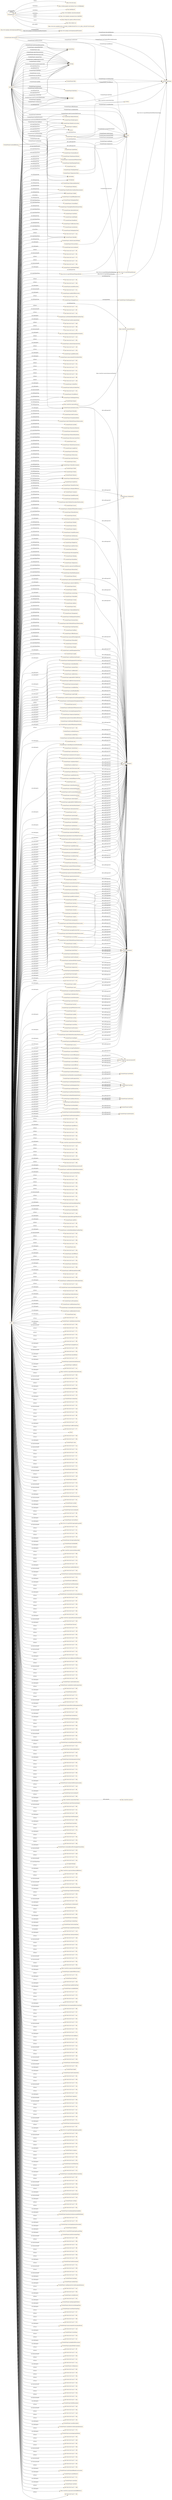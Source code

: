 digraph ar2dtool_diagram { 
rankdir=LR;
size="1501"
node [shape = rectangle, color="orange"]; "FrontierProject:SpeedValue" "FrontierProject:SituationRecord" "FrontierProject:MaintenanceVehicles" "FrontierProject:ConcentrationOfVehiclesValue" "FrontierProject:RoadTopologyPosition" "FrontierProject:Size" "FrontierProject:ElaboratedDataFault" "FrontierProject:Pollution" "FrontierProject:RoadSurfaceConditionMeasurements" "FrontierProject:Validity" "FrontierProject:GroupOfPeopleInvolved" "FrontierProject:ParkingSpotPoint" "FrontierProject:CriticalObject" "FrontierProject:FloatingPointMetreDistanceValue" "FrontierProject:AbsolutePosition" "FrontierProject:StartPoint" "FrontierProject:AxleWeight" "FrontierProject:RoadEntity" "FrontierProject:TrafficStatusValue" "FrontierProject:Acceleration" "FrontierProject:ParkingSpotState" "FrontierProject:Identifier" "FrontierProject:OverallPeriod" "FrontierProject:MultilingualString" "FrontierProject:Impact" "FrontierProject:Humidity" "FrontierProject:AlertCLocation" "FrontierProject:PrecipitationDetail" "FrontierProject:AlertCMethod2PrimaryPointLocation" "http://www.w3.org/2006/time#TemporalEntity" "FrontierProject:Accident" "FrontierProject:HazardousMaterials" "FrontierProject:AutomationLevel" "FrontierProject:PlatoonVehicleState" "FrontierProject:ElectronicControlUnit" "FrontierProject:Cause" "FrontierProject:VehicleCharacteristics" "FrontierProject:LengthUnit" "FrontierProject:PcuFlowValue" "FrontierProject:Obstruction" "FrontierProject:AlertCDirection" "FrontierProject:Status" "FrontierProject:VehicleEnvironment" "FrontierProject:Width" "FrontierProject:Vehicle" "FrontierProject:RelativePosition" "FrontierProject:Itinerary" "FrontierProject:HeaderInformation" "FrontierProject:SpeedUnit" "FrontierProject:VehicleFlowValue" "FrontierProject:BrakeCapacity" "FrontierProject:ManagedCause" "FrontierProject:NonManagedCause" "FrontierProject:Comment" "FrontierProject:DeviceStatus" "FrontierProject:SpeedPercentile" "FrontierProject:AccelerationUnit" "http://www.w3.org/2006/time#Instant" "http://www.opengis.net/ont/geosparql#Feature" "FrontierProject:AlertCMethod2SecondaryPointLocation" "FrontierProject:Source" "FrontierProject:RendezvousLocation" "FrontierProject:PlatoonPosition" "FrontierProject:Period" "FrontierProject:Mobility" "FrontierProject:Shape" "FrontierProject:Position" "FrontierProject:WindSpeedValue" "FrontierProject:Subjects" "FrontierProject:GroupOfLocations" "FrontierProject:AxleSpacing" "FrontierProject:HeightUnit" "FrontierProject:DataValue" "FrontierProject:AxleFlowValue" "FrontierProject:BasicData" "FrontierProject:PercentageValue" "FrontierProject:Heading" "FrontierProject:RoutePoint" "FrontierProject:Temperature" "https://saref.etsi.org/core/UnitOfMeasure" "FrontierProject:PlatoonState" "FrontierProject:RoadSideEquipment" "FrontierProject:Platoon" "FrontierProject:Role" "https://saref.etsi.org/core/Property" "FrontierProject:Route" "FrontierProject:Visibility" "FrontierProject:VehicleRole" "FrontierProject:UrlLink" "FrontierProject:TemperatureValue" "FrontierProject:Address" "FrontierProject:Wind" "FrontierProject:VulnerableRoadUser" "FrontierProject:Management" "https://saref.etsi.org/core/Device" "FrontierProject:MultilingualStringValue" "FrontierProject:PressureValue" "FrontierProject:DurationValue" "FrontierProject:AlertCMethod4PrimaryPointLocation" "FrontierProject:DateTimeValue" "FrontierProject:EndPoint" "http://www.opengis.net/ont/geosparql#Geometry" "FrontierProject:OffsetDistance" "FrontierProject:PlatoonRole" "FrontierProject:Confidence" "FrontierProject:Movement" "FrontierProject:Height" "FrontierProject:Length" ; /*classes style*/
	"FrontierProject:isMemberOfVehicleEnvironment" -> "FrontierProject:isMemberOf" [ label = "rdfs:subPropertyOf" ];
	"FrontierProject:minimumCarOccupancy" -> "owl:topDataProperty" [ label = "rdfs:subPropertyOf" ];
	"FrontierProject:equipmentOrSystemFaultType" -> "owl:topDataProperty" [ label = "rdfs:subPropertyOf" ];
	"FrontierProject:consistsOfEntity" -> "https://saref.etsi.org/core/consistsOf" [ label = "rdfs:subPropertyOf" ];
	"FrontierProject:complianceOption" -> "owl:topDataProperty" [ label = "rdfs:subPropertyOf" ];
	"FrontierProject:alertCDirectionCoded" -> "owl:topDataProperty" [ label = "rdfs:subPropertyOf" ];
	"FrontierProject:hasShape" -> "owl:topObjectProperty" [ label = "rdfs:subPropertyOf" ];
	"FrontierProject:totalNumberOfVehiclesInvolved" -> "owl:topDataProperty" [ label = "rdfs:subPropertyOf" ];
	"FrontierProject:exitTime" -> "owl:topDataProperty" [ label = "rdfs:subPropertyOf" ];
	"FrontierProject:exitTime" -> "owl:topObjectProperty" [ label = "rdfs:subPropertyOf" ];
	"FrontierProject:hasPlatoonMember" -> "FrontierProject:hasMember" [ label = "rdfs:subPropertyOf" ];
	"FrontierProject:urgentRoadworks" -> "owl:topDataProperty" [ label = "rdfs:subPropertyOf" ];
	"FrontierProject:ManagedCause" -> "FrontierProject:NonManagedCause" [ label = "owl:disjointWith" ];
	"FrontierProject:genericSituationRecordExtension" -> "owl:topDataProperty" [ label = "rdfs:subPropertyOf" ];
	"FrontierProject:scheduledDepartureTime" -> "owl:topDataProperty" [ label = "rdfs:subPropertyOf" ];
	"FrontierProject:travelTime" -> "owl:topObjectProperty" [ label = "rdfs:subPropertyOf" ];
	"FrontierProject:entry" -> "owl:topDataProperty" [ label = "rdfs:subPropertyOf" ];
	"FrontierProject:hasPlatoonState" -> "FrontierProject:hasState" [ label = "rdfs:subPropertyOf" ];
	"FrontierProject:vehicleManufacturer" -> "owl:topDataProperty" [ label = "rdfs:subPropertyOf" ];
	"FrontierProject:hasMovement" -> "owl:topObjectProperty" [ label = "rdfs:subPropertyOf" ];
	"FrontierProject:validityTimeSpecification" -> "owl:topObjectProperty" [ label = "rdfs:subPropertyOf" ];
	"FrontierProject:groupOfVehiclesInvolved" -> "owl:topObjectProperty" [ label = "rdfs:subPropertyOf" ];
	"FrontierProject:consistsOfUser" -> "https://saref.etsi.org/core/consistsOf" [ label = "rdfs:subPropertyOf" ];
	"FrontierProject:alertCMethod4SecondaryPointLocation" -> "owl:topObjectProperty" [ label = "rdfs:subPropertyOf" ];
	"FrontierProject:hasRelativePosition" -> "FrontierProject:hasPosition" [ label = "rdfs:subPropertyOf" ];
	"FrontierProject:hasHeight" -> "owl:topObjectProperty" [ label = "rdfs:subPropertyOf" ];
	"FrontierProject:groupOfPeopleInvolved" -> "owl:topObjectProperty" [ label = "rdfs:subPropertyOf" ];
	"FrontierProject:automaticallyInitiated" -> "owl:topDataProperty" [ label = "rdfs:subPropertyOf" ];
	"FrontierProject:source" -> "owl:topObjectProperty" [ label = "rdfs:subPropertyOf" ];
	"FrontierProject:alertCLocationTableNumber" -> "owl:topDataProperty" [ label = "rdfs:subPropertyOf" ];
	"FrontierProject:averageTimeHeadway" -> "owl:topObjectProperty" [ label = "rdfs:subPropertyOf" ];
	"FrontierProject:hasPlatoonRole" -> "FrontierProject:hasRole" [ label = "rdfs:subPropertyOf" ];
	"FrontierProject:totalNumberOfPeopleInvolved" -> "owl:topDataProperty" [ label = "rdfs:subPropertyOf" ];
	"FrontierProject:humidity" -> "owl:topObjectProperty" [ label = "rdfs:subPropertyOf" ];
	"FrontierProject:distanceGap" -> "owl:topDataProperty" [ label = "rdfs:subPropertyOf" ];
	"FrontierProject:distanceGap" -> "owl:topObjectProperty" [ label = "rdfs:subPropertyOf" ];
	"FrontierProject:situationVersionTime" -> "owl:topDataProperty" [ label = "rdfs:subPropertyOf" ];
	"FrontierProject:hasPerceptionState" -> "FrontierProject:hasState" [ label = "rdfs:subPropertyOf" ];
	"FrontierProject:relativeSpeed" -> "owl:topDataProperty" [ label = "rdfs:subPropertyOf" ];
	"FrontierProject:concentration" -> "owl:topObjectProperty" [ label = "rdfs:subPropertyOf" ];
	"FrontierProject:journeyOrigin" -> "owl:topObjectProperty" [ label = "rdfs:subPropertyOf" ];
	"FrontierProject:applicableForTrafficDirection" -> "owl:topDataProperty" [ label = "rdfs:subPropertyOf" ];
	"FrontierProject:presenceDurationTime" -> "owl:topDataProperty" [ label = "rdfs:subPropertyOf" ];
	"FrontierProject:presenceDurationTime" -> "owl:topObjectProperty" [ label = "rdfs:subPropertyOf" ];
	"FrontierProject:maintenanceVehicles" -> "owl:topObjectProperty" [ label = "rdfs:subPropertyOf" ];
	"FrontierProject:locationReference" -> "owl:topDataProperty" [ label = "rdfs:subPropertyOf" ];
	"FrontierProject:locationReference" -> "owl:topObjectProperty" [ label = "rdfs:subPropertyOf" ];
	"FrontierProject:locationReference" -> "FrontierProject:pertinentLocation" [ label = "owl:equivalentProperty" ];
	"FrontierProject:hasWidth" -> "owl:topObjectProperty" [ label = "rdfs:subPropertyOf" ];
	"FrontierProject:informationStatus" -> "owl:topDataProperty" [ label = "rdfs:subPropertyOf" ];
	"FrontierProject:severity" -> "owl:topDataProperty" [ label = "rdfs:subPropertyOf" ];
	"FrontierProject:queueLength" -> "owl:topDataProperty" [ label = "rdfs:subPropertyOf" ];
	"FrontierProject:commentDateTime" -> "owl:topDataProperty" [ label = "rdfs:subPropertyOf" ];
	"FrontierProject:vehicleModel" -> "owl:topDataProperty" [ label = "rdfs:subPropertyOf" ];
	"FrontierProject:timeGap" -> "owl:topDataProperty" [ label = "rdfs:subPropertyOf" ];
	"FrontierProject:timeGap" -> "owl:topObjectProperty" [ label = "rdfs:subPropertyOf" ];
	"FrontierProject:isMemberOfPlatoon" -> "FrontierProject:isMemberOf" [ label = "rdfs:subPropertyOf" ];
	"FrontierProject:situationRecord" -> "owl:topObjectProperty" [ label = "rdfs:subPropertyOf" ];
	"FrontierProject:averageVehicleSpeed" -> "owl:topDataProperty" [ label = "rdfs:subPropertyOf" ];
	"FrontierProject:abnormalTrafficType" -> "owl:topDataProperty" [ label = "rdfs:subPropertyOf" ];
	"FrontierProject:subjects" -> "owl:topObjectProperty" [ label = "rdfs:subPropertyOf" ];
	"FrontierProject:management" -> "owl:topObjectProperty" [ label = "rdfs:subPropertyOf" ];
	"FrontierProject:accidentExtension" -> "owl:topDataProperty" [ label = "rdfs:subPropertyOf" ];
	"FrontierProject:generalInstructionToRoadUsersType" -> "owl:topDataProperty" [ label = "rdfs:subPropertyOf" ];
	"FrontierProject:alertCLocationCountryCode" -> "owl:topDataProperty" [ label = "rdfs:subPropertyOf" ];
	"FrontierProject:alertCMethod2PrimaryPointLocation" -> "owl:topObjectProperty" [ label = "rdfs:subPropertyOf" ];
	"FrontierProject:signedRerouting" -> "owl:topDataProperty" [ label = "rdfs:subPropertyOf" ];
	"FrontierProject:pollution" -> "owl:topObjectProperty" [ label = "rdfs:subPropertyOf" ];
	"FrontierProject:passageDurationTime" -> "owl:topDataProperty" [ label = "rdfs:subPropertyOf" ];
	"FrontierProject:passageDurationTime" -> "owl:topObjectProperty" [ label = "rdfs:subPropertyOf" ];
	"FrontierProject:consistsOfVehicle" -> "https://saref.etsi.org/core/consistsOf" [ label = "rdfs:subPropertyOf" ];
	"FrontierProject:alertCMethod2SecondaryPointLocation" -> "owl:topObjectProperty" [ label = "rdfs:subPropertyOf" ];
	"FrontierProject:arrivalTime" -> "owl:topDataProperty" [ label = "rdfs:subPropertyOf" ];
	"FrontierProject:arrivalTime" -> "owl:topObjectProperty" [ label = "rdfs:subPropertyOf" ];
	"FrontierProject:transitServiceInformation" -> "owl:topDataProperty" [ label = "rdfs:subPropertyOf" ];
	"FrontierProject:distanceHeadway" -> "owl:topDataProperty" [ label = "rdfs:subPropertyOf" ];
	"FrontierProject:distanceHeadway" -> "owl:topObjectProperty" [ label = "rdfs:subPropertyOf" ];
	"FrontierProject:pointByCoordinates" -> "owl:topObjectProperty" [ label = "rdfs:subPropertyOf" ];
	"FrontierProject:alertCLinear" -> "owl:topObjectProperty" [ label = "rdfs:subPropertyOf" ];
	"FrontierProject:journeyReference" -> "owl:topDataProperty" [ label = "rdfs:subPropertyOf" ];
	"FrontierProject:overallStartTime" -> "owl:topDataProperty" [ label = "rdfs:subPropertyOf" ];
	"FrontierProject:situation" -> "owl:topObjectProperty" [ label = "rdfs:subPropertyOf" ];
	"FrontierProject:alertCMethod4PrimaryPointLocation" -> "owl:topObjectProperty" [ label = "rdfs:subPropertyOf" ];
	"FrontierProject:urgency" -> "owl:topDataProperty" [ label = "rdfs:subPropertyOf" ];
	"FrontierProject:hasPlatoonVehicleState" -> "FrontierProject:hasState" [ label = "rdfs:subPropertyOf" ];
	"FrontierProject:numberOfVehiclesWaiting" -> "owl:topDataProperty" [ label = "rdfs:subPropertyOf" ];
	"FrontierProject:alertCDirectionSense" -> "owl:topDataProperty" [ label = "rdfs:subPropertyOf" ];
	"FrontierProject:visibility" -> "owl:topObjectProperty" [ label = "rdfs:subPropertyOf" ];
	"FrontierProject:hasDestinationAddress" -> "FrontierProject:hasDestination" [ label = "rdfs:subPropertyOf" ];
	"FrontierProject:hasParkingVehicleState" -> "FrontierProject:hasState" [ label = "rdfs:subPropertyOf" ];
	"FrontierProject:headerInformation" -> "owl:topObjectProperty" [ label = "rdfs:subPropertyOf" ];
	"FrontierProject:accidentType" -> "owl:topDataProperty" [ label = "rdfs:subPropertyOf" ];
	"FrontierProject:hasDestinationEndPoint" -> "FrontierProject:hasDestination" [ label = "rdfs:subPropertyOf" ];
	"FrontierProject:nonGeneralPublicComment" -> "owl:topObjectProperty" [ label = "rdfs:subPropertyOf" ];
	"FrontierProject:hasVehicleEnvironmentMember" -> "FrontierProject:hasMember" [ label = "rdfs:subPropertyOf" ];
	"FrontierProject:temperature" -> "owl:topObjectProperty" [ label = "rdfs:subPropertyOf" ];
	"FrontierProject:hasPlatoonPosition" -> "FrontierProject:hasPosition" [ label = "rdfs:subPropertyOf" ];
	"FrontierProject:genericSituationRecordName" -> "owl:topDataProperty" [ label = "rdfs:subPropertyOf" ];
	"FrontierProject:precipitationDetail" -> "owl:topObjectProperty" [ label = "rdfs:subPropertyOf" ];
	"FrontierProject:hasLength" -> "owl:topObjectProperty" [ label = "rdfs:subPropertyOf" ];
	"FrontierProject:consistsOfEquipment" -> "https://saref.etsi.org/core/consistsOf" [ label = "rdfs:subPropertyOf" ];
	"FrontierProject:operatorActionStatus" -> "owl:topDataProperty" [ label = "rdfs:subPropertyOf" ];
	"FrontierProject:transitServiceType" -> "owl:topDataProperty" [ label = "rdfs:subPropertyOf" ];
	"FrontierProject:lastUpdateOfDeviceInformation" -> "owl:topDataProperty" [ label = "rdfs:subPropertyOf" ];
	"FrontierProject:alertCLocation" -> "owl:topObjectProperty" [ label = "rdfs:subPropertyOf" ];
	"FrontierProject:lastDeviceCheck" -> "owl:topDataProperty" [ label = "rdfs:subPropertyOf" ];
	"FrontierProject:alertCLocationTableVersion" -> "owl:topDataProperty" [ label = "rdfs:subPropertyOf" ];
	"FrontierProject:alertCPoint" -> "owl:topObjectProperty" [ label = "rdfs:subPropertyOf" ];
	"FrontierProject:relativeTrafficFlow" -> "owl:topDataProperty" [ label = "rdfs:subPropertyOf" ];
	"FrontierProject:actionOrigin" -> "owl:topDataProperty" [ label = "rdfs:subPropertyOf" ];
	"FrontierProject:offsetDistance" -> "owl:topDataProperty" [ label = "rdfs:subPropertyOf" ];
	"FrontierProject:offsetDistance" -> "owl:topObjectProperty" [ label = "rdfs:subPropertyOf" ];
	"FrontierProject:placesAtWhichApplicable" -> "owl:topDataProperty" [ label = "rdfs:subPropertyOf" ];
	"FrontierProject:speedManagementType" -> "owl:topDataProperty" [ label = "rdfs:subPropertyOf" ];
	"FrontierProject:roadOrJunctionNumber" -> "owl:topDataProperty" [ label = "rdfs:subPropertyOf" ];
	"FrontierProject:accidentCause" -> "owl:topDataProperty" [ label = "rdfs:subPropertyOf" ];
	"FrontierProject:faultyEquipmentOrSystemType" -> "owl:topDataProperty" [ label = "rdfs:subPropertyOf" ];
	"FrontierProject:vehicleIdentifier" -> "owl:topDataProperty" [ label = "rdfs:subPropertyOf" ];
	"FrontierProject:commentType" -> "owl:topDataProperty" [ label = "rdfs:subPropertyOf" ];
	"FrontierProject:confidentiality" -> "owl:topDataProperty" [ label = "rdfs:subPropertyOf" ];
	"FrontierProject:validity" -> "owl:topObjectProperty" [ label = "rdfs:subPropertyOf" ];
	"FrontierProject:wind" -> "owl:topObjectProperty" [ label = "rdfs:subPropertyOf" ];
	"FrontierProject:validityStatus" -> "owl:topDataProperty" [ label = "rdfs:subPropertyOf" ];
	"FrontierProject:applicableForTrafficType" -> "owl:topDataProperty" [ label = "rdfs:subPropertyOf" ];
	"FrontierProject:individualVehicleSpeed" -> "owl:topDataProperty" [ label = "rdfs:subPropertyOf" ];
	"FrontierProject:individualVehicleSpeed" -> "owl:topObjectProperty" [ label = "rdfs:subPropertyOf" ];
	"FrontierProject:trafficFlowCharacteristics" -> "owl:topDataProperty" [ label = "rdfs:subPropertyOf" ];
	"FrontierProject:pointCoordinates" -> "owl:topObjectProperty" [ label = "rdfs:subPropertyOf" ];
	"FrontierProject:harmonicSpeed" -> "owl:topDataProperty" [ label = "rdfs:subPropertyOf" ];
	"FrontierProject:timeHeadway" -> "owl:topDataProperty" [ label = "rdfs:subPropertyOf" ];
	"FrontierProject:timeHeadway" -> "owl:topObjectProperty" [ label = "rdfs:subPropertyOf" ];
	"FrontierProject:averageDistanceHeadway" -> "owl:topObjectProperty" [ label = "rdfs:subPropertyOf" ];
	"FrontierProject:overallEndTime" -> "owl:topDataProperty" [ label = "rdfs:subPropertyOf" ];
	"FrontierProject:consistsOfEvent" -> "https://saref.etsi.org/core/consistsOf" [ label = "rdfs:subPropertyOf" ];
	"FrontierProject:actionPlanIdentifier" -> "owl:topDataProperty" [ label = "rdfs:subPropertyOf" ];
	"FrontierProject:underTraffic" -> "owl:topDataProperty" [ label = "rdfs:subPropertyOf" ];
	"FrontierProject:roadOrCarriagewayOrLaneManagementType" -> "owl:topDataProperty" [ label = "rdfs:subPropertyOf" ];
	"FrontierProject:hasProvider" -> "owl:topObjectProperty" [ label = "rdfs:subPropertyOf" ];
	"NULL" -> "bb474e8:183c74cc477:-7f6d" [ label = "rdf:rest" ];
	"NULL" -> "FrontierProject:alertCLocation" [ label = "owl:onProperty" ];
	"NULL" -> "bb474e8:183c74cc477:-7f2e" [ label = "rdf:rest" ];
	"NULL" -> "FrontierProject:actionOrigin" [ label = "owl:onProperty" ];
	"NULL" -> "FrontierProject:typeOfDevice" [ label = "owl:onProperty" ];
	"NULL" -> "FrontierProject:distanceGap" [ label = "owl:onProperty" ];
	"NULL" -> "bb474e8:183c74cc477:-7f7a" [ label = "rdf:rest" ];
	"NULL" -> "bb474e8:183c74cc477:-7f3b" [ label = "rdf:rest" ];
	"NULL" -> "bb474e8:183c74cc477:-7fed" [ label = "rdf:rest" ];
	"NULL" -> "bb474e8:183c74cc477:-7fae" [ label = "rdf:rest" ];
	"NULL" -> "https://saref.etsi.org/core/measuresProperty" [ label = "owl:onProperty" ];
	"NULL" -> "bb474e8:183c74cc477:-7ee9" [ label = "rdf:rest" ];
	"NULL" -> "bb474e8:183c74cc477:-7ffa" [ label = "rdf:rest" ];
	"NULL" -> "bb474e8:183c74cc477:-7fbb" [ label = "rdf:rest" ];
	"NULL" -> "bb474e8:183c74cc477:-7ef6" [ label = "rdf:rest" ];
	"NULL" -> "FrontierProject:hasConfidenceValue" [ label = "owl:onProperty" ];
	"NULL" -> "bb474e8:183c74cc477:-7f69" [ label = "rdf:rest" ];
	"NULL" -> "FrontierProject:forVehiclesWithCharacteristicsOf" [ label = "owl:onProperty" ];
	"NULL" -> "FrontierProject:roadSurfaceConditionMeasurements" [ label = "owl:onProperty" ];
	"NULL" -> "FrontierProject:constructionWorkType" [ label = "owl:onProperty" ];
	"NULL" -> "FrontierProject:Source" [ label = "owl:allValuesFrom" ];
	"NULL" -> "bb474e8:183c74cc477:-7f37" [ label = "rdf:rest" ];
	"NULL" -> "bb474e8:183c74cc477:-7ed1" [ label = "rdf:rest" ];
	"NULL" -> "FrontierProject:exitTime" [ label = "owl:onProperty" ];
	"NULL" -> "bb474e8:183c74cc477:-7f09" [ label = "rdf:rest" ];
	"NULL" -> "FrontierProject:GroupOfPeopleInvolved" [ label = "owl:allValuesFrom" ];
	"NULL" -> "bb474e8:183c74cc477:-7f44" [ label = "rdf:rest" ];
	"NULL" -> "FrontierProject:Position" [ label = "owl:someValuesFrom" ];
	"NULL" -> "FrontierProject:journeyDestination" [ label = "owl:onProperty" ];
	"NULL" -> "bb474e8:183c74cc477:-7f90" [ label = "rdf:rest" ];
	"NULL" -> "bb474e8:183c74cc477:-7fb8" [ label = "owl:intersectionOf" ];
	"NULL" -> "bb474e8:183c74cc477:-7f51" [ label = "rdf:rest" ];
	"NULL" -> "FrontierProject:Vehicle" [ label = "owl:someValuesFrom" ];
	"NULL" -> "FrontierProject:DurationValue" [ label = "owl:allValuesFrom" ];
	"NULL" -> "FrontierProject:genericSituationRecordName" [ label = "owl:onProperty" ];
	"NULL" -> "FrontierProject:VehicleRole" [ label = "owl:someValuesFrom" ];
	"NULL" -> "FrontierProject:Vehicle" [ label = "owl:allValuesFrom" ];
	"NULL" -> "FrontierProject:MultilingualString" [ label = "owl:allValuesFrom" ];
	"NULL" -> "bb474e8:183c74cc477:-7ede" [ label = "rdf:rest" ];
	"NULL" -> "FrontierProject:hasEstimatedJoiningTime" [ label = "owl:onProperty" ];
	"NULL" -> "bb474e8:183c74cc477:-7f76" [ label = "owl:intersectionOf" ];
	"NULL" -> "FrontierProject:faultIdentifier" [ label = "owl:onProperty" ];
	"NULL" -> "FrontierProject:alertCDirection" [ label = "owl:onProperty" ];
	"NULL" -> "bb474e8:183c74cc477:-7eeb" [ label = "rdf:rest" ];
	"NULL" -> "FrontierProject:generalMessageToRoadUsers" [ label = "owl:onProperty" ];
	"NULL" -> "FrontierProject:axleFlow" [ label = "owl:onProperty" ];
	"NULL" -> "FrontierProject:RoadSurfaceConditionMeasurements" [ label = "owl:allValuesFrom" ];
	"NULL" -> "xsd:int" [ label = "owl:someValuesFrom" ];
	"NULL" -> "bb474e8:183c74cc477:-7ff3" [ label = "rdf:rest" ];
	"NULL" -> "bb474e8:183c74cc477:-7fb4" [ label = "rdf:rest" ];
	"NULL" -> "FrontierProject:weatherRelatedRoadConditionType" [ label = "owl:onProperty" ];
	"NULL" -> "bb474e8:183c74cc477:-7f45" [ label = "owl:intersectionOf" ];
	"NULL" -> "owl:real" [ label = "owl:someValuesFrom" ];
	"NULL" -> "bb474e8:183c74cc477:-7fc1" [ label = "rdf:rest" ];
	"NULL" -> "FrontierProject:hasRelativePosition" [ label = "owl:onProperty" ];
	"NULL" -> "FrontierProject:groupOfPeopleInvolved" [ label = "owl:onProperty" ];
	"NULL" -> "FrontierProject:transitServiceInformation" [ label = "owl:onProperty" ];
	"NULL" -> "bb474e8:183c74cc477:-7f8d" [ label = "rdf:rest" ];
	"NULL" -> "bb474e8:183c74cc477:-7f4e" [ label = "rdf:rest" ];
	"NULL" -> "FrontierProject:alive" [ label = "owl:onProperty" ];
	"NULL" -> "bb474e8:183c74cc477:-7f9a" [ label = "rdf:rest" ];
	"NULL" -> "FrontierProject:startOfPeriod" [ label = "owl:onProperty" ];
	"NULL" -> "bb474e8:183c74cc477:-7f5b" [ label = "rdf:rest" ];
	"NULL" -> "owl:real" [ label = "owl:allValuesFrom" ];
	"NULL" -> "bb474e8:183c74cc477:-7fda" [ label = "owl:intersectionOf" ];
	"NULL" -> "FrontierProject:Acceleration" [ label = "owl:someValuesFrom" ];
	"NULL" -> "FrontierProject:vehicleColour" [ label = "owl:onProperty" ];
	"NULL" -> "FrontierProject:AlertCMethod4PrimaryPointLocation" [ label = "owl:allValuesFrom" ];
	"NULL" -> "bb474e8:183c74cc477:-7fdb" [ label = "rdf:rest" ];
	"NULL" -> "FrontierProject:trafficManuallyDirectedBy" [ label = "owl:onProperty" ];
	"NULL" -> "bb474e8:183c74cc477:-7ed7" [ label = "rdf:rest" ];
	"NULL" -> "bb474e8:183c74cc477:-7f89" [ label = "rdf:rest" ];
	"NULL" -> "FrontierProject:roadOperatorServiceDisruptionType" [ label = "owl:onProperty" ];
	"NULL" -> "FrontierProject:consistsOfUser" [ label = "owl:onProperty" ];
	"NULL" -> "FrontierProject:OffsetDistance" [ label = "owl:allValuesFrom" ];
	"NULL" -> "bb474e8:183c74cc477:-7ee4" [ label = "rdf:rest" ];
	"NULL" -> "FrontierProject:measurementEquipmentFault" [ label = "owl:onProperty" ];
	"NULL" -> "bb474e8:183c74cc477:-7f96" [ label = "rdf:rest" ];
	"NULL" -> "FrontierProject:detectsPosition" [ label = "owl:onProperty" ];
	"NULL" -> "https://saref.etsi.org/core/Property" [ label = "owl:allValuesFrom" ];
	"NULL" -> "bb474e8:183c74cc477:-7f57" [ label = "rdf:rest" ];
	"NULL" -> "FrontierProject:noPrecipitation" [ label = "owl:onProperty" ];
	"NULL" -> "FrontierProject:roadMaintenanceType" [ label = "owl:onProperty" ];
	"NULL" -> "FrontierProject:operatorActionStatus" [ label = "owl:onProperty" ];
	"NULL" -> "FrontierProject:situationRecordCreationTime" [ label = "owl:onProperty" ];
	"NULL" -> "FrontierProject:confidentialityOverride" [ label = "owl:onProperty" ];
	"NULL" -> "FrontierProject:lang" [ label = "owl:onProperty" ];
	"NULL" -> "bb474e8:183c74cc477:-7ef1" [ label = "rdf:rest" ];
	"NULL" -> "FrontierProject:Shape" [ label = "owl:someValuesFrom" ];
	"NULL" -> "FrontierProject:roadsideAssistanceType" [ label = "owl:onProperty" ];
	"NULL" -> "FrontierProject:Length" [ label = "owl:someValuesFrom" ];
	"NULL" -> "bb474e8:183c74cc477:-7f64" [ label = "rdf:rest" ];
	"NULL" -> "bb474e8:183c74cc477:-7f4a" [ label = "owl:intersectionOf" ];
	"NULL" -> "FrontierProject:AxleSpacing" [ label = "owl:allValuesFrom" ];
	"NULL" -> "FrontierProject:hasPlatoonRole" [ label = "owl:onProperty" ];
	"NULL" -> "bb474e8:183c74cc477:-7f71" [ label = "rdf:rest" ];
	"NULL" -> "bb474e8:183c74cc477:-7f32" [ label = "rdf:rest" ];
	"NULL" -> "bb474e8:183c74cc477:-7fa9" [ label = "rdf:rest" ];
	"NULL" -> "bb474e8:183c74cc477:-7ff9" [ label = "rdf:rest" ];
	"NULL" -> "xsd:dateTimeStamp" [ label = "owl:allValuesFrom" ];
	"NULL" -> "FrontierProject:timeHeadway" [ label = "owl:onProperty" ];
	"NULL" -> "FrontierProject:managedCause" [ label = "owl:onProperty" ];
	"NULL" -> "FrontierProject:HeaderInformation" [ label = "owl:allValuesFrom" ];
	"NULL" -> "FrontierProject:AxleFlowValue" [ label = "owl:allValuesFrom" ];
	"NULL" -> "FrontierProject:winterEquipmentManagementType" [ label = "owl:onProperty" ];
	"NULL" -> "bb474e8:183c74cc477:-7f00" [ label = "rdf:rest" ];
	"NULL" -> "bb474e8:183c74cc477:-7f0e" [ label = "owl:intersectionOf" ];
	"NULL" -> "FrontierProject:periodName" [ label = "owl:onProperty" ];
	"NULL" -> "bb474e8:183c74cc477:-7fc7" [ label = "rdf:rest" ];
	"NULL" -> "FrontierProject:operatorActionExtension" [ label = "owl:onProperty" ];
	"NULL" -> "FrontierProject:validPeriod" [ label = "owl:onProperty" ];
	"NULL" -> "bb474e8:183c74cc477:-7ecc" [ label = "rdf:rest" ];
	"NULL" -> "FrontierProject:applicableForTrafficType" [ label = "owl:onProperty" ];
	"NULL" -> "https://saref.etsi.org/saref4syst/hasSubSystem" [ label = "owl:onProperty" ];
	"NULL" -> "https://saref.etsi.org/core/Device" [ label = "owl:allValuesFrom" ];
	"NULL" -> "bb474e8:183c74cc477:-7fd4" [ label = "rdf:rest" ];
	"NULL" -> "FrontierProject:hasWidth" [ label = "owl:onProperty" ];
	"NULL" -> "FrontierProject:Accident" [ label = "owl:allValuesFrom" ];
	"NULL" -> "bb474e8:183c74cc477:-7f16" [ label = "owl:intersectionOf" ];
	"NULL" -> "bb474e8:183c74cc477:-7efe" [ label = "owl:intersectionOf" ];
	"NULL" -> "bb474e8:183c74cc477:-7fa2" [ label = "rdf:rest" ];
	"NULL" -> "FrontierProject:endOfPeriod" [ label = "owl:onProperty" ];
	"NULL" -> "FrontierProject:hasHeight" [ label = "owl:onProperty" ];
	"NULL" -> "bb474e8:183c74cc477:-7f6e" [ label = "rdf:rest" ];
	"NULL" -> "bb474e8:183c74cc477:-7f2f" [ label = "rdf:rest" ];
	"NULL" -> "FrontierProject:stationType" [ label = "owl:onProperty" ];
	"NULL" -> "bb474e8:183c74cc477:-7f7b" [ label = "rdf:rest" ];
	"NULL" -> "FrontierProject:queueLength" [ label = "owl:onProperty" ];
	"NULL" -> "bb474e8:183c74cc477:-7f3c" [ label = "rdf:rest" ];
	"NULL" -> "FrontierProject:LengthUnit" [ label = "owl:allValuesFrom" ];
	"NULL" -> "FrontierProject:Visibility" [ label = "owl:allValuesFrom" ];
	"NULL" -> "bb474e8:183c74cc477:-7ee0" [ label = "owl:intersectionOf" ];
	"NULL" -> "FrontierProject:AccelerationUnit" [ label = "owl:allValuesFrom" ];
	"NULL" -> "FrontierProject:UrlLink" [ label = "owl:allValuesFrom" ];
	"NULL" -> "bb474e8:183c74cc477:-7f0a" [ label = "rdf:rest" ];
	"NULL" -> "FrontierProject:VulnerableRoadUser" [ label = "owl:someValuesFrom" ];
	"NULL" -> "bb474e8:183c74cc477:-7ffb" [ label = "rdf:rest" ];
	"NULL" -> "bb474e8:183c74cc477:-7fbc" [ label = "rdf:rest" ];
	"NULL" -> "bb474e8:183c74cc477:-7ef7" [ label = "rdf:rest" ];
	"NULL" -> "FrontierProject:EndPoint" [ label = "owl:someValuesFrom" ];
	"NULL" -> "FrontierProject:Confidence" [ label = "owl:someValuesFrom" ];
	"NULL" -> "FrontierProject:hasRoadTopologyPosition" [ label = "owl:onProperty" ];
	"NULL" -> "FrontierProject:trafficTrendType" [ label = "owl:onProperty" ];
	"NULL" -> "xsd:string" [ label = "owl:someValuesFrom" ];
	"NULL" -> "FrontierProject:PlatoonState" [ label = "owl:someValuesFrom" ];
	"NULL" -> "bb474e8:183c74cc477:-7f77" [ label = "rdf:rest" ];
	"NULL" -> "FrontierProject:Humidity" [ label = "owl:allValuesFrom" ];
	"NULL" -> "rdf:nil" [ label = "rdf:rest" ];
	"NULL" -> "FrontierProject:Movement" [ label = "owl:someValuesFrom" ];
	"NULL" -> "bb474e8:183c74cc477:-7f49" [ label = "rdf:rest" ];
	"NULL" -> "bb474e8:183c74cc477:-7f84" [ label = "rdf:rest" ];
	"NULL" -> "FrontierProject:alertCDirectionCoded" [ label = "owl:onProperty" ];
	"NULL" -> "FrontierProject:value" [ label = "owl:onProperty" ];
	"NULL" -> "bb474e8:183c74cc477:-7ece" [ label = "owl:intersectionOf" ];
	"NULL" -> "bb474e8:183c74cc477:-7fce" [ label = "owl:intersectionOf" ];
	"NULL" -> "FrontierProject:AlertCMethod2PrimaryPointLocation" [ label = "owl:allValuesFrom" ];
	"NULL" -> "bb474e8:183c74cc477:-7f91" [ label = "rdf:rest" ];
	"NULL" -> "bb474e8:183c74cc477:-7f17" [ label = "rdf:rest" ];
	"NULL" -> "bb474e8:183c74cc477:-7f52" [ label = "rdf:rest" ];
	"NULL" -> "FrontierProject:PcuFlowValue" [ label = "owl:allValuesFrom" ];
	"NULL" -> "bb474e8:183c74cc477:-7fc9" [ label = "rdf:rest" ];
	"NULL" -> "bb474e8:183c74cc477:-7f13" [ label = "rdf:rest" ];
	"NULL" -> "FrontierProject:pertinentLocation" [ label = "owl:onProperty" ];
	"NULL" -> "FrontierProject:signedRerouting" [ label = "owl:onProperty" ];
	"NULL" -> "FrontierProject:faultSeverity" [ label = "owl:onProperty" ];
	"NULL" -> "bb474e8:183c74cc477:-7f3e" [ label = "owl:intersectionOf" ];
	"NULL" -> "FrontierProject:Wind" [ label = "owl:allValuesFrom" ];
	"NULL" -> "bb474e8:183c74cc477:-7edf" [ label = "rdf:rest" ];
	"NULL" -> "FrontierProject:management" [ label = "owl:onProperty" ];
	"NULL" -> "FrontierProject:stationID" [ label = "owl:onProperty" ];
	"NULL" -> "bb474e8:183c74cc477:-7f20" [ label = "rdf:rest" ];
	"NULL" -> "FrontierProject:hasShape" [ label = "owl:onProperty" ];
	"NULL" -> "bb474e8:183c74cc477:-7f29" [ label = "owl:intersectionOf" ];
	"NULL" -> "bb474e8:183c74cc477:-7fd6" [ label = "owl:intersectionOf" ];
	"NULL" -> "bb474e8:183c74cc477:-7fe7" [ label = "rdf:rest" ];
	"NULL" -> "FrontierProject:VehicleCharacteristics" [ label = "owl:allValuesFrom" ];
	"NULL" -> "FrontierProject:vehicleCharacteristics" [ label = "owl:onProperty" ];
	"NULL" -> "FrontierProject:Heading" [ label = "owl:someValuesFrom" ];
	"NULL" -> "FrontierProject:journeyOrigin" [ label = "owl:onProperty" ];
	"NULL" -> "FrontierProject:subjects" [ label = "owl:onProperty" ];
	"NULL" -> "bb474e8:183c74cc477:-7fe1" [ label = "owl:intersectionOf" ];
	"NULL" -> "FrontierProject:accident" [ label = "owl:onProperty" ];
	"NULL" -> "FrontierProject:restlessness" [ label = "owl:onProperty" ];
	"NULL" -> "FrontierProject:hasCoordinateX" [ label = "owl:onProperty" ];
	"NULL" -> "bb474e8:183c74cc477:-7ff4" [ label = "rdf:rest" ];
	"NULL" -> "FrontierProject:Temperature" [ label = "owl:allValuesFrom" ];
	"NULL" -> "bb474e8:183c74cc477:-7fb5" [ label = "rdf:rest" ];
	"NULL" -> "FrontierProject:hasParkingVehicleState" [ label = "owl:onProperty" ];
	"NULL" -> "FrontierProject:vmsUnitFault" [ label = "owl:onProperty" ];
	"NULL" -> "http://www.w3.org/2003/01/geo/wgs84_pos#alt" [ label = "owl:onProperty" ];
	"NULL" -> "bb474e8:183c74cc477:-7eec" [ label = "owl:intersectionOf" ];
	"NULL" -> "bb474e8:183c74cc477:-7fc2" [ label = "rdf:rest" ];
	"NULL" -> "FrontierProject:individualVehicleSpeed" [ label = "owl:onProperty" ];
	"NULL" -> "bb474e8:183c74cc477:-7f8e" [ label = "rdf:rest" ];
	"NULL" -> "bb474e8:183c74cc477:-7f4f" [ label = "rdf:rest" ];
	"NULL" -> "FrontierProject:alertCMethod2PrimaryPointLocation" [ label = "owl:onProperty" ];
	"NULL" -> "FrontierProject:drivingConditionType" [ label = "owl:onProperty" ];
	"NULL" -> "FrontierProject:hasIdentifier" [ label = "owl:onProperty" ];
	"NULL" -> "FrontierProject:comment" [ label = "owl:onProperty" ];
	"NULL" -> "https://saref.etsi.org/core/isMeasuredIn" [ label = "owl:onProperty" ];
	"NULL" -> "bb474e8:183c74cc477:-7f9b" [ label = "rdf:rest" ];
	"NULL" -> "FrontierProject:GroupOfLocations" [ label = "owl:allValuesFrom" ];
	"NULL" -> "bb474e8:183c74cc477:-7f5c" [ label = "rdf:rest" ];
	"NULL" -> "bb474e8:183c74cc477:-7f1d" [ label = "rdf:rest" ];
	"NULL" -> "bb474e8:183c74cc477:-7fcf" [ label = "rdf:rest" ];
	"NULL" -> "FrontierProject:BrakeCapacity" [ label = "owl:someValuesFrom" ];
	"NULL" -> "FrontierProject:mobilityOfActivity" [ label = "owl:onProperty" ];
	"NULL" -> "bb474e8:183c74cc477:-7fa6" [ label = "owl:intersectionOf" ];
	"NULL" -> "FrontierProject:maintenanceVehicleActions" [ label = "owl:onProperty" ];
	"NULL" -> "FrontierProject:relativeTrafficFlow" [ label = "owl:onProperty" ];
	"NULL" -> "bb474e8:183c74cc477:-7f2a" [ label = "rdf:rest" ];
	"NULL" -> "FrontierProject:trafficStatus" [ label = "owl:onProperty" ];
	"NULL" -> "FrontierProject:hasPlatoonIndex" [ label = "owl:onProperty" ];
	"NULL" -> "bb474e8:183c74cc477:-7ed8" [ label = "rdf:rest" ];
	"NULL" -> "bb474e8:183c74cc477:-7faa" [ label = "rdf:rest" ];
	"NULL" -> "FrontierProject:trafficFlowCharacteristics" [ label = "owl:onProperty" ];
	"NULL" -> "FrontierProject:situationRecordCreationReference" [ label = "owl:onProperty" ];
	"NULL" -> "bb474e8:183c74cc477:-7ee5" [ label = "rdf:rest" ];
	"NULL" -> "FrontierProject:FloatingPointMetreDistanceValue" [ label = "owl:allValuesFrom" ];
	"NULL" -> "bb474e8:183c74cc477:-7f97" [ label = "rdf:rest" ];
	"NULL" -> "FrontierProject:PlatoonRole" [ label = "owl:someValuesFrom" ];
	"NULL" -> "bb474e8:183c74cc477:-7f58" [ label = "rdf:rest" ];
	"NULL" -> "FrontierProject:roadOrJunctionNumber" [ label = "owl:onProperty" ];
	"NULL" -> "bb474e8:183c74cc477:-7ef2" [ label = "rdf:rest" ];
	"NULL" -> "bb474e8:183c74cc477:-7f65" [ label = "rdf:rest" ];
	"NULL" -> "bb474e8:183c74cc477:-7f26" [ label = "rdf:rest" ];
	"NULL" -> "https://saref.etsi.org/saref4syst/subSystemOf" [ label = "owl:onProperty" ];
	"NULL" -> "bb474e8:183c74cc477:-7fe9" [ label = "owl:intersectionOf" ];
	"NULL" -> "FrontierProject:MultilingualString" [ label = "owl:someValuesFrom" ];
	"NULL" -> "FrontierProject:forecast" [ label = "owl:onProperty" ];
	"NULL" -> "xsd:boolean" [ label = "owl:allValuesFrom" ];
	"NULL" -> "https://saref.etsi.org/core/UnitOfMeasure" [ label = "owl:someValuesFrom" ];
	"NULL" -> "bb474e8:183c74cc477:-7f33" [ label = "rdf:rest" ];
	"NULL" -> "FrontierProject:hasPlatoonPosition" [ label = "owl:onProperty" ];
	"NULL" -> "FrontierProject:abnormalTrafficType" [ label = "owl:onProperty" ];
	"NULL" -> "FrontierProject:AlertCDirection" [ label = "owl:allValuesFrom" ];
	"NULL" -> "bb474e8:183c74cc477:-7eff" [ label = "rdf:rest" ];
	"NULL" -> "bb474e8:183c74cc477:-7f05" [ label = "rdf:rest" ];
	"NULL" -> "bb474e8:183c74cc477:-7f40" [ label = "rdf:rest" ];
	"NULL" -> "bb474e8:183c74cc477:-7fb7" [ label = "rdf:rest" ];
	"NULL" -> "bb474e8:183c74cc477:-7f01" [ label = "rdf:rest" ];
	"NULL" -> "FrontierProject:commentDateTime" [ label = "owl:onProperty" ];
	"NULL" -> "FrontierProject:hasSize" [ label = "owl:onProperty" ];
	"NULL" -> "bb474e8:183c74cc477:-7fc4" [ label = "owl:intersectionOf" ];
	"NULL" -> "bb474e8:183c74cc477:-7fa3" [ label = "owl:intersectionOf" ];
	"NULL" -> "bb474e8:183c74cc477:-7ecd" [ label = "rdf:rest" ];
	"NULL" -> "FrontierProject:AlertCLocation" [ label = "owl:allValuesFrom" ];
	"NULL" -> "FrontierProject:hasConfidenceUnitOfMeasure" [ label = "owl:onProperty" ];
	"NULL" -> "FrontierProject:precipitationDetail" [ label = "owl:onProperty" ];
	"NULL" -> "bb474e8:183c74cc477:-7fd5" [ label = "rdf:rest" ];
	"NULL" -> "FrontierProject:situationVersionTime" [ label = "owl:onProperty" ];
	"NULL" -> "bb474e8:183c74cc477:-7eda" [ label = "rdf:rest" ];
	"NULL" -> "bb474e8:183c74cc477:-7f2c" [ label = "owl:intersectionOf" ];
	"NULL" -> "FrontierProject:alertCLocationTableVersion" [ label = "owl:onProperty" ];
	"NULL" -> "bb474e8:183c74cc477:-7fe2" [ label = "rdf:rest" ];
	"NULL" -> "FrontierProject:validityTimeSpecification" [ label = "owl:onProperty" ];
	"NULL" -> "FrontierProject:wind" [ label = "owl:onProperty" ];
	"NULL" -> "bb474e8:183c74cc477:-7f1f" [ label = "rdf:rest" ];
	"NULL" -> "FrontierProject:isMemberOfVehicleEnvironment" [ label = "owl:onProperty" ];
	"NULL" -> "bb474e8:183c74cc477:-7f6f" [ label = "rdf:rest" ];
	"NULL" -> "FrontierProject:roadworksDuration" [ label = "owl:onProperty" ];
	"NULL" -> "FrontierProject:roadsideServiceDisruptionType" [ label = "owl:onProperty" ];
	"NULL" -> "bb474e8:183c74cc477:-7fb0" [ label = "rdf:rest" ];
	"NULL" -> "FrontierProject:pcuFlow" [ label = "owl:onProperty" ];
	"NULL" -> "bb474e8:183c74cc477:-7f7c" [ label = "rdf:rest" ];
	"NULL" -> "bb474e8:183c74cc477:-7f3d" [ label = "rdf:rest" ];
	"NULL" -> "bb474e8:183c74cc477:-7f78" [ label = "owl:intersectionOf" ];
	"NULL" -> "FrontierProject:generalNetworkManagementType" [ label = "owl:onProperty" ];
	"NULL" -> "bb474e8:183c74cc477:-7fef" [ label = "rdf:rest" ];
	"NULL" -> "bb474e8:183c74cc477:-7ed5" [ label = "owl:intersectionOf" ];
	"NULL" -> "FrontierProject:scheduledDepartureTime" [ label = "owl:onProperty" ];
	"NULL" -> "FrontierProject:hasMaxSize" [ label = "owl:onProperty" ];
	"NULL" -> "FrontierProject:hasBrakeCapacity" [ label = "owl:onProperty" ];
	"NULL" -> "bb474e8:183c74cc477:-7f0b" [ label = "rdf:rest" ];
	"NULL" -> "bb474e8:183c74cc477:-7fbd" [ label = "rdf:rest" ];
	"NULL" -> "FrontierProject:automaticallyInitiated" [ label = "owl:onProperty" ];
	"NULL" -> "FrontierProject:AlertCMethod2SecondaryPointLocation" [ label = "owl:allValuesFrom" ];
	"NULL" -> "bb474e8:183c74cc477:-7ef8" [ label = "rdf:rest" ];
	"NULL" -> "FrontierProject:CriticalObject" [ label = "owl:someValuesFrom" ];
	"NULL" -> "bb474e8:183c74cc477:-7f9c" [ label = "owl:intersectionOf" ];
	"NULL" -> "bb474e8:183c74cc477:-7f83" [ label = "owl:intersectionOf" ];
	"NULL" -> "FrontierProject:hasMovement" [ label = "owl:onProperty" ];
	"NULL" -> "bb474e8:183c74cc477:-7fca" [ label = "rdf:rest" ];
	"NULL" -> "FrontierProject:minimumCarOccupancy" [ label = "owl:onProperty" ];
	"NULL" -> "FrontierProject:normallyExpectedTravelTime" [ label = "owl:onProperty" ];
	"NULL" -> "FrontierProject:consistsOfVehicle" [ label = "owl:onProperty" ];
	"NULL" -> "bb474e8:183c74cc477:-7ec6" [ label = "rdf:rest" ];
	"NULL" -> "FrontierProject:Validity" [ label = "owl:onClass" ];
	"NULL" -> "FrontierProject:confidentiality" [ label = "owl:onProperty" ];
	"NULL" -> "FrontierProject:elaboratedDataFault" [ label = "owl:onProperty" ];
	"NULL" -> "bb474e8:183c74cc477:-7ed3" [ label = "rdf:rest" ];
	"NULL" -> "bb474e8:183c74cc477:-7f46" [ label = "rdf:rest" ];
	"NULL" -> "FrontierProject:disturbanceActivityType" [ label = "owl:onProperty" ];
	"NULL" -> "FrontierProject:Address" [ label = "owl:someValuesFrom" ];
	"NULL" -> "FrontierProject:Cause" [ label = "owl:allValuesFrom" ];
	"NULL" -> "bb474e8:183c74cc477:-7f92" [ label = "rdf:rest" ];
	"NULL" -> "FrontierProject:ConcentrationOfVehiclesValue" [ label = "owl:allValuesFrom" ];
	"NULL" -> "bb474e8:183c74cc477:-7f53" [ label = "rdf:rest" ];
	"NULL" -> "bb474e8:183c74cc477:-7f14" [ label = "rdf:rest" ];
	"NULL" -> "FrontierProject:relativeSpeed" [ label = "rdf:first" ];
	"NULL" -> "bb474e8:183c74cc477:-7f60" [ label = "rdf:rest" ];
	"NULL" -> "bb474e8:183c74cc477:-7f21" [ label = "rdf:rest" ];
	"NULL" -> "FrontierProject:alertCMethod2SecondaryPointLocation" [ label = "owl:onProperty" ];
	"NULL" -> "bb474e8:183c74cc477:-7fe8" [ label = "rdf:rest" ];
	"NULL" -> "FrontierProject:locationCodeForLinearLocation" [ label = "owl:onProperty" ];
	"NULL" -> "bb474e8:183c74cc477:-7eed" [ label = "rdf:rest" ];
	"NULL" -> "bb474e8:183c74cc477:-7ff5" [ label = "rdf:rest" ];
	"NULL" -> "FrontierProject:hasCoordinateY" [ label = "owl:onProperty" ];
	"NULL" -> "FrontierProject:Mobility" [ label = "owl:allValuesFrom" ];
	"NULL" -> "FrontierProject:PercentageValue" [ label = "owl:allValuesFrom" ];
	"NULL" -> "bb474e8:183c74cc477:-7fb6" [ label = "rdf:rest" ];
	"NULL" -> "https://saref.etsi.org/core/hasValue" [ label = "owl:onProperty" ];
	"NULL" -> "FrontierProject:alertCDirectionNamed" [ label = "owl:onProperty" ];
	"NULL" -> "FrontierProject:isMemberOfPlatoon" [ label = "owl:onProperty" ];
	"NULL" -> "FrontierProject:alertCLocationCountryCode" [ label = "owl:onProperty" ];
	"NULL" -> "bb474e8:183c74cc477:-7f85" [ label = "owl:intersectionOf" ];
	"NULL" -> "FrontierProject:alertCMethod4PrimaryPointLocation" [ label = "owl:onProperty" ];
	"NULL" -> "FrontierProject:Platoon" [ label = "owl:someValuesFrom" ];
	"NULL" -> "FrontierProject:travelTime" [ label = "owl:onProperty" ];
	"NULL" -> "FrontierProject:PlatoonVehicleState" [ label = "owl:someValuesFrom" ];
	"NULL" -> "bb474e8:183c74cc477:-7fc3" [ label = "rdf:rest" ];
	"NULL" -> "FrontierProject:consistsOfEntity" [ label = "owl:onProperty" ];
	"NULL" -> "bb474e8:183c74cc477:-7f8f" [ label = "rdf:rest" ];
	"NULL" -> "FrontierProject:freeFlowSpeed" [ label = "owl:onProperty" ];
	"NULL" -> "xsd:dateTime" [ label = "owl:allValuesFrom" ];
	"NULL" -> "bb474e8:183c74cc477:-7fd0" [ label = "rdf:rest" ];
	"NULL" -> "FrontierProject:Identifier" [ label = "owl:allValuesFrom" ];
	"NULL" -> "FrontierProject:HazardousMaterials" [ label = "owl:allValuesFrom" ];
	"NULL" -> "FrontierProject:basicData" [ label = "owl:onProperty" ];
	"NULL" -> "bb474e8:183c74cc477:-7f5d" [ label = "rdf:rest" ];
	"NULL" -> "FrontierProject:impact" [ label = "owl:onProperty" ];
	"NULL" -> "FrontierProject:distanceHeadway" [ label = "owl:onProperty" ];
	"NULL" -> "bb474e8:183c74cc477:-7f1e" [ label = "rdf:rest" ];
	"NULL" -> "FrontierProject:faultyEquipmentOrSystemType" [ label = "owl:onProperty" ];
	"NULL" -> "FrontierProject:urgentRoadworks" [ label = "owl:onProperty" ];
	"NULL" -> "FrontierProject:cause" [ label = "owl:onProperty" ];
	"NULL" -> "bb474e8:183c74cc477:-7f6a" [ label = "rdf:rest" ];
	"NULL" -> "FrontierProject:BasicData" [ label = "owl:allValuesFrom" ];
	"NULL" -> "bb474e8:183c74cc477:-7f2b" [ label = "rdf:rest" ];
	"NULL" -> "bb474e8:183c74cc477:-7fdd" [ label = "rdf:rest" ];
	"NULL" -> "FrontierProject:posList" [ label = "owl:onProperty" ];
	"NULL" -> "FrontierProject:reroutingManagementType" [ label = "owl:onProperty" ];
	"NULL" -> "FrontierProject:situationRecordFirstSupplierVersionTime" [ label = "owl:onProperty" ];
	"NULL" -> "bb474e8:183c74cc477:-7f59" [ label = "owl:intersectionOf" ];
	"NULL" -> "bb474e8:183c74cc477:-7ed9" [ label = "rdf:rest" ];
	"NULL" -> "FrontierProject:commentType" [ label = "owl:onProperty" ];
	"NULL" -> "bb474e8:183c74cc477:-7fea" [ label = "rdf:rest" ];
	"NULL" -> "bb474e8:183c74cc477:-7fab" [ label = "owl:intersectionOf" ];
	"NULL" -> "FrontierProject:RoutePoint" [ label = "owl:someValuesFrom" ];
	"NULL" -> "xsd:negativeInteger" [ label = "owl:someValuesFrom" ];
	"NULL" -> "FrontierProject:VehicleFlowValue" [ label = "owl:allValuesFrom" ];
	"NULL" -> "bb474e8:183c74cc477:-7ee6" [ label = "rdf:rest" ];
	"NULL" -> "https://saref.etsi.org/core/isMeasuredByDevice" [ label = "owl:onProperty" ];
	"NULL" -> "bb474e8:183c74cc477:-7f98" [ label = "rdf:rest" ];
	"NULL" -> "FrontierProject:hasDestinationAddress" [ label = "owl:onProperty" ];
	"NULL" -> "FrontierProject:hasLength" [ label = "owl:onProperty" ];
	"NULL" -> "bb474e8:183c74cc477:-7ef3" [ label = "rdf:rest" ];
	"NULL" -> "FrontierProject:HeightUnit" [ label = "owl:allValuesFrom" ];
	"NULL" -> "FrontierProject:situationRecord" [ label = "owl:onProperty" ];
	"NULL" -> "bb474e8:183c74cc477:-7f02" [ label = "owl:intersectionOf" ];
	"NULL" -> "bb474e8:183c74cc477:-7f8a" [ label = "owl:intersectionOf" ];
	"NULL" -> "https://saref.etsi.org/core/hasTimestamp" [ label = "owl:onProperty" ];
	"NULL" -> "FrontierProject:passageDurationTime" [ label = "owl:onProperty" ];
	"NULL" -> "FrontierProject:freeFlowTravelTime" [ label = "owl:onProperty" ];
	"NULL" -> "bb474e8:183c74cc477:-7f38" [ label = "rdf:rest" ];
	"NULL" -> "FrontierProject:overallStartTime" [ label = "owl:onProperty" ];
	"NULL" -> "bb474e8:183c74cc477:-7f73" [ label = "rdf:rest" ];
	"NULL" -> "bb474e8:183c74cc477:-7fee" [ label = "owl:intersectionOf" ];
	"NULL" -> "FrontierProject:RendezvousLocation" [ label = "owl:someValuesFrom" ];
	"NULL" -> "FrontierProject:isCollectionOf" [ label = "owl:onProperty" ];
	"NULL" -> "FrontierProject:type" [ label = "owl:onProperty" ];
	"NULL" -> "bb474e8:183c74cc477:-7f34" [ label = "rdf:rest" ];
	"NULL" -> "FrontierProject:TrafficStatusValue" [ label = "owl:allValuesFrom" ];
	"NULL" -> "FrontierProject:ElectronicControlUnit" [ label = "owl:someValuesFrom" ];
	"NULL" -> "FrontierProject:VehicleEnvironment" [ label = "owl:someValuesFrom" ];
	"NULL" -> "bb474e8:183c74cc477:-7f80" [ label = "rdf:rest" ];
	"NULL" -> "FrontierProject:overrunning" [ label = "owl:onProperty" ];
	"NULL" -> "FrontierProject:vehicleType" [ label = "owl:onProperty" ];
	"NULL" -> "FrontierProject:obstructionType" [ label = "owl:onProperty" ];
	"NULL" -> "FrontierProject:animalPresenceType" [ label = "owl:onProperty" ];
	"NULL" -> "bb474e8:183c74cc477:-7ec8" [ label = "owl:members" ];
	"NULL" -> "FrontierProject:concentration" [ label = "owl:onProperty" ];
	"NULL" -> "FrontierProject:alternativeRoute" [ label = "owl:onProperty" ];
	"NULL" -> "bb474e8:183c74cc477:-7edb" [ label = "rdf:rest" ];
	"NULL" -> "bb474e8:183c74cc477:-7f72" [ label = "owl:intersectionOf" ];
	"NULL" -> "bb474e8:183c74cc477:-7fe3" [ label = "rdf:rest" ];
	"NULL" -> "bb474e8:183c74cc477:-7fa4" [ label = "rdf:rest" ];
	"NULL" -> "FrontierProject:SpeedUnit" [ label = "owl:allValuesFrom" ];
	"NULL" -> "FrontierProject:vehicleModel" [ label = "owl:onProperty" ];
	"NULL" -> "FrontierProject:hasDestinationEndPoint" [ label = "owl:onProperty" ];
	"NULL" -> "bb474e8:183c74cc477:-7fb1" [ label = "rdf:rest" ];
	"NULL" -> "FrontierProject:RoadTopologyPosition" [ label = "owl:someValuesFrom" ];
	"NULL" -> "bb474e8:183c74cc477:-7f7d" [ label = "rdf:rest" ];
	"NULL" -> "bb474e8:183c74cc477:-7f41" [ label = "owl:intersectionOf" ];
	"NULL" -> "FrontierProject:Impact" [ label = "owl:allValuesFrom" ];
	"NULL" -> "bb474e8:183c74cc477:-7fbe" [ label = "owl:intersectionOf" ];
	"NULL" -> "FrontierProject:averageVehicleSpeed" [ label = "rdf:first" ];
	"NULL" -> "bb474e8:183c74cc477:-7f4b" [ label = "rdf:rest" ];
	"NULL" -> "FrontierProject:entry" [ label = "owl:onProperty" ];
	"NULL" -> "https://saref.etsi.org/core/controlsProperty" [ label = "owl:onProperty" ];
	"NULL" -> "FrontierProject:numberOfObstructions" [ label = "owl:onProperty" ];
	"NULL" -> "bb474e8:183c74cc477:-7f0c" [ label = "rdf:rest" ];
	"NULL" -> "FrontierProject:StartPoint" [ label = "owl:someValuesFrom" ];
	"NULL" -> "FrontierProject:faultType" [ label = "owl:onProperty" ];
	"NULL" -> "bb474e8:183c74cc477:-7ef9" [ label = "rdf:rest" ];
	"NULL" -> "FrontierProject:MaintenanceVehicles" [ label = "owl:allValuesFrom" ];
	"NULL" -> "FrontierProject:lastDeviceCheck" [ label = "owl:onProperty" ];
	"NULL" -> "FrontierProject:publicEventType" [ label = "owl:onProperty" ];
	"NULL" -> "FrontierProject:availabilityRate" [ label = "owl:onProperty" ];
	"NULL" -> "bb474e8:183c74cc477:-7ec7" [ label = "rdf:rest" ];
	"NULL" -> "bb474e8:183c74cc477:-7f79" [ label = "rdf:rest" ];
	"NULL" -> "FrontierProject:hasPlatoonVehicleState" [ label = "owl:onProperty" ];
	"NULL" -> "bb474e8:183c74cc477:-7ed4" [ label = "rdf:rest" ];
	"NULL" -> "bb474e8:183c74cc477:-7f86" [ label = "rdf:rest" ];
	"NULL" -> "FrontierProject:environmentalObstructionType" [ label = "owl:onProperty" ];
	"NULL" -> "bb474e8:183c74cc477:-7f6b" [ label = "owl:intersectionOf" ];
	"NULL" -> "bb474e8:183c74cc477:-7f47" [ label = "rdf:rest" ];
	"NULL" -> "FrontierProject:visibility" [ label = "owl:onProperty" ];
	"NULL" -> "FrontierProject:generalInstructionToRoadUsersType" [ label = "owl:onProperty" ];
	"NULL" -> "FrontierProject:equipmentOrSystemFaultType" [ label = "owl:onProperty" ];
	"NULL" -> "bb474e8:183c74cc477:-7ee1" [ label = "rdf:rest" ];
	"NULL" -> "bb474e8:183c74cc477:-7f93" [ label = "rdf:rest" ];
	"NULL" -> "bb474e8:183c74cc477:-7f19" [ label = "rdf:rest" ];
	"NULL" -> "bb474e8:183c74cc477:-7fdc" [ label = "owl:intersectionOf" ];
	"NULL" -> "bb474e8:183c74cc477:-7f54" [ label = "rdf:rest" ];
	"NULL" -> "bb474e8:183c74cc477:-7f15" [ label = "rdf:rest" ];
	"NULL" -> "FrontierProject:hasConfidence" [ label = "owl:onProperty" ];
	"NULL" -> "bb474e8:183c74cc477:-7f61" [ label = "rdf:rest" ];
	"NULL" -> "FrontierProject:temporarySpeedLimit" [ label = "owl:onProperty" ];
	"NULL" -> "bb474e8:183c74cc477:-7f22" [ label = "rdf:rest" ];
	"NULL" -> "FrontierProject:headerInformation" [ label = "owl:onProperty" ];
	"NULL" -> "bb474e8:183c74cc477:-7eee" [ label = "rdf:rest" ];
	"NULL" -> "bb474e8:183c74cc477:-7fe4" [ label = "owl:intersectionOf" ];
	"NULL" -> "xsd:integer" [ label = "owl:allValuesFrom" ];
	"NULL" -> "bb474e8:183c74cc477:-7ff6" [ label = "rdf:rest" ];
	"NULL" -> "bb474e8:183c74cc477:-7efb" [ label = "rdf:rest" ];
	"NULL" -> "bb474e8:183c74cc477:-7f48" [ label = "owl:intersectionOf" ];
	"NULL" -> "FrontierProject:statusDescription" [ label = "owl:onProperty" ];
	"NULL" -> "bb474e8:183c74cc477:-7fb3" [ label = "owl:intersectionOf" ];
	"NULL" -> "FrontierProject:Management" [ label = "owl:allValuesFrom" ];
	"NULL" -> "FrontierProject:AbsolutePosition" [ label = "owl:someValuesFrom" ];
	"NULL" -> "FrontierProject:Width" [ label = "owl:someValuesFrom" ];
	"NULL" -> "FrontierProject:depth" [ label = "owl:onProperty" ];
	"NULL" -> "FrontierProject:AutomationLevel" [ label = "owl:someValuesFrom" ];
	"NULL" -> "FrontierProject:faultCreationTime" [ label = "owl:onProperty" ];
	"NULL" -> "FrontierProject:arrivalTime" [ label = "owl:onProperty" ];
	"NULL" -> "FrontierProject:Itinerary" [ label = "owl:allValuesFrom" ];
	"NULL" -> "bb474e8:183c74cc477:-7fd1" [ label = "rdf:rest" ];
	"NULL" -> "xsd:language" [ label = "owl:allValuesFrom" ];
	"NULL" -> "bb474e8:183c74cc477:-7f9d" [ label = "rdf:rest" ];
	"NULL" -> "bb474e8:183c74cc477:-7f5e" [ label = "rdf:rest" ];
	"NULL" -> "bb474e8:183c74cc477:-7efa" [ label = "owl:intersectionOf" ];
	"NULL" -> "xsd:float" [ label = "owl:someValuesFrom" ];
	"NULL" -> "bb474e8:183c74cc477:-7fde" [ label = "rdf:rest" ];
	"NULL" -> "bb474e8:183c74cc477:-7ec9" [ label = "rdf:rest" ];
	"NULL" -> "FrontierProject:regularity" [ label = "owl:onProperty" ];
	"NULL" -> "FrontierProject:vehicleIdentifier" [ label = "owl:onProperty" ];
	"NULL" -> "bb474e8:183c74cc477:-7f66" [ label = "owl:intersectionOf" ];
	"NULL" -> "bb474e8:183c74cc477:-7f18" [ label = "owl:intersectionOf" ];
	"NULL" -> "FrontierProject:Subjects" [ label = "owl:allValuesFrom" ];
	"NULL" -> "bb474e8:183c74cc477:-7fac" [ label = "rdf:rest" ];
	"NULL" -> "bb474e8:183c74cc477:-7ee7" [ label = "rdf:rest" ];
	"NULL" -> "bb474e8:183c74cc477:-7f99" [ label = "rdf:rest" ];
	"NULL" -> "bb474e8:183c74cc477:-7ef4" [ label = "rdf:rest" ];
	"NULL" -> "bb474e8:183c74cc477:-7f1c" [ label = "owl:intersectionOf" ];
	"NULL" -> "FrontierProject:Identifier" [ label = "owl:someValuesFrom" ];
	"NULL" -> "FrontierProject:hasAutomationLevel" [ label = "owl:onProperty" ];
	"NULL" -> "bb474e8:183c74cc477:-7f67" [ label = "rdf:rest" ];
	"NULL" -> "http://www.w3.org/2003/01/geo/wgs84_pos#lat" [ label = "owl:onProperty" ];
	"NULL" -> "FrontierProject:Period" [ label = "owl:allValuesFrom" ];
	"NULL" -> "FrontierProject:exit" [ label = "owl:onProperty" ];
	"NULL" -> "bb474e8:183c74cc477:-7f39" [ label = "rdf:rest" ];
	"NULL" -> "bb474e8:183c74cc477:-7ffc" [ label = "owl:intersectionOf" ];
	"NULL" -> "bb474e8:183c74cc477:-7f74" [ label = "rdf:rest" ];
	"NULL" -> "bb474e8:183c74cc477:-7f35" [ label = "rdf:rest" ];
	"NULL" -> "FrontierProject:validityStatus" [ label = "owl:onProperty" ];
	"NULL" -> "bb474e8:183c74cc477:-7f07" [ label = "rdf:rest" ];
	"NULL" -> "FrontierProject:occupancy" [ label = "owl:onProperty" ];
	"NULL" -> "bb474e8:183c74cc477:-7f42" [ label = "rdf:rest" ];
	"NULL" -> "bb474e8:183c74cc477:-7fb9" [ label = "rdf:rest" ];
	"NULL" -> "bb474e8:183c74cc477:-7f03" [ label = "rdf:rest" ];
	"NULL" -> "FrontierProject:Validity" [ label = "owl:allValuesFrom" ];
	"NULL" -> "FrontierProject:ParkingSpotPoint" [ label = "owl:someValuesFrom" ];
	"NULL" -> "FrontierProject:numberOfVehiclesWaiting" [ label = "owl:onProperty" ];
	"NULL" -> "FrontierProject:travelTimeType" [ label = "owl:onProperty" ];
	"NULL" -> "bb474e8:183c74cc477:-7ecf" [ label = "rdf:rest" ];
	"NULL" -> "bb474e8:183c74cc477:-7f10" [ label = "rdf:rest" ];
	"NULL" -> "FrontierProject:ParkingSpotState" [ label = "owl:onClass" ];
	"NULL" -> "FrontierProject:situationRecordObservationTime" [ label = "owl:onProperty" ];
	"NULL" -> "FrontierProject:averageTimeHeadway" [ label = "owl:onProperty" ];
	"NULL" -> "FrontierProject:offsetDistance" [ label = "owl:onProperty" ];
	"NULL" -> "FrontierProject:averageVehicleSpeed" [ label = "owl:onProperty" ];
	"NULL" -> "bb474e8:183c74cc477:-7fd7" [ label = "rdf:rest" ];
	"NULL" -> "bb474e8:183c74cc477:-7edc" [ label = "rdf:rest" ];
	"NULL" -> "FrontierProject:RoadEntity" [ label = "owl:someValuesFrom" ];
	"NULL" -> "bb474e8:183c74cc477:-7f68" [ label = "owl:intersectionOf" ];
	"NULL" -> "bb474e8:183c74cc477:-7f3a" [ label = "owl:intersectionOf" ];
	"NULL" -> "FrontierProject:ManagedCause" [ label = "owl:allValuesFrom" ];
	"NULL" -> "bb474e8:183c74cc477:-7fa5" [ label = "rdf:rest" ];
	"NULL" -> "FrontierProject:exceptionPeriod" [ label = "owl:onProperty" ];
	"NULL" -> "FrontierProject:informationStatus" [ label = "owl:onProperty" ];
	"NULL" -> "bb474e8:183c74cc477:-7fc8" [ label = "owl:intersectionOf" ];
	"NULL" -> "FrontierProject:srsName" [ label = "owl:onProperty" ];
	"NULL" -> "FrontierProject:Comment" [ label = "owl:allValuesFrom" ];
	"NULL" -> "FrontierProject:mobility" [ label = "owl:onProperty" ];
	"NULL" -> "bb474e8:183c74cc477:-7ff1" [ label = "rdf:rest" ];
	"NULL" -> "FrontierProject:hasPlatoonState" [ label = "owl:onProperty" ];
	"NULL" -> "bb474e8:183c74cc477:-7fb2" [ label = "rdf:rest" ];
	"NULL" -> "FrontierProject:hasOpeningTimeAvailability" [ label = "owl:onProperty" ];
	"NULL" -> "FrontierProject:vehicleRegistrationPlateIdentifier" [ label = "owl:onProperty" ];
	"NULL" -> "FrontierProject:hazardousGoodsAssociatedWithVehicle" [ label = "owl:onProperty" ];
	"NULL" -> "bb474e8:183c74cc477:-7f7e" [ label = "rdf:rest" ];
	"NULL" -> "bb474e8:183c74cc477:-7f3f" [ label = "rdf:rest" ];
	"NULL" -> "FrontierProject:hasPlatoonMember" [ label = "owl:onProperty" ];
	"NULL" -> "FrontierProject:Obstruction" [ label = "owl:allValuesFrom" ];
	"NULL" -> "FrontierProject:reroutingItineraryDescription" [ label = "owl:onProperty" ];
	"NULL" -> "FrontierProject:PrecipitationDetail" [ label = "owl:allValuesFrom" ];
	"NULL" -> "FrontierProject:hasRoute" [ label = "owl:onProperty" ];
	"NULL" -> "http://www.w3.org/2003/01/geo/wgs84_pos#long" [ label = "owl:onProperty" ];
	"NULL" -> "FrontierProject:poorEnvironmentType" [ label = "owl:onProperty" ];
	"NULL" -> "bb474e8:183c74cc477:-7fd8" [ label = "owl:intersectionOf" ];
	"NULL" -> "bb474e8:183c74cc477:-7f8b" [ label = "rdf:rest" ];
	"NULL" -> "bb474e8:183c74cc477:-7faf" [ label = "owl:intersectionOf" ];
	"NULL" -> "bb474e8:183c74cc477:-7ff0" [ label = "owl:intersectionOf" ];
	"NULL" -> "bb474e8:183c74cc477:-7f4c" [ label = "rdf:rest" ];
	"NULL" -> "bb474e8:183c74cc477:-7f0d" [ label = "rdf:rest" ];
	"NULL" -> "bb474e8:183c74cc477:-7fbf" [ label = "rdf:rest" ];
	"NULL" -> "FrontierProject:consistsOfObject" [ label = "owl:onProperty" ];
	"NULL" -> "FrontierProject:hasEnvironment" [ label = "owl:onProperty" ];
	"NULL" -> "FrontierProject:placesAtWhichApplicable" [ label = "owl:onProperty" ];
	"NULL" -> "FrontierProject:actionPlanIdentifier" [ label = "owl:onProperty" ];
	"NULL" -> "bb474e8:183c74cc477:-7f1a" [ label = "rdf:rest" ];
	"NULL" -> "bb474e8:183c74cc477:-7f06" [ label = "owl:intersectionOf" ];
	"NULL" -> "FrontierProject:Height" [ label = "owl:someValuesFrom" ];
	"NULL" -> "bb474e8:183c74cc477:-7fcc" [ label = "rdf:rest" ];
	"NULL" -> "bb474e8:183c74cc477:-7fcb" [ label = "owl:intersectionOf" ];
	"NULL" -> "FrontierProject:hasOrigin" [ label = "owl:onProperty" ];
	"NULL" -> "FrontierProject:mobilityType" [ label = "owl:onProperty" ];
	"NULL" -> "FrontierProject:validity" [ label = "owl:onProperty" ];
	"NULL" -> "FrontierProject:RelativePosition" [ label = "owl:someValuesFrom" ];
	"NULL" -> "FrontierProject:applicableForTrafficDirection" [ label = "owl:onProperty" ];
	"NULL" -> "FrontierProject:journeyReference" [ label = "owl:onProperty" ];
	"NULL" -> "FrontierProject:roadOperatorServiceDisruptionExtension" [ label = "owl:onProperty" ];
	"NULL" -> "bb474e8:183c74cc477:-7ee2" [ label = "rdf:rest" ];
	"NULL" -> "bb474e8:183c74cc477:-7f94" [ label = "rdf:rest" ];
	"NULL" -> "FrontierProject:overallSeverity" [ label = "owl:onProperty" ];
	"NULL" -> "bb474e8:183c74cc477:-7f55" [ label = "rdf:rest" ];
	"NULL" -> "FrontierProject:underTraffic" [ label = "owl:onProperty" ];
	"NULL" -> "FrontierProject:axleSpacingOnVehicle" [ label = "owl:onProperty" ];
	"NULL" -> "FrontierProject:infrastructureDamageType" [ label = "owl:onProperty" ];
	"NULL" -> "FrontierProject:severity" [ label = "owl:onProperty" ];
	"NULL" -> "FrontierProject:travelTimeTrendType" [ label = "owl:onProperty" ];
	"NULL" -> "bb474e8:183c74cc477:-7f27" [ label = "rdf:rest" ];
	"NULL" -> "bb474e8:183c74cc477:-7f62" [ label = "rdf:rest" ];
	"NULL" -> "bb474e8:183c74cc477:-7fd9" [ label = "rdf:rest" ];
	"NULL" -> "bb474e8:183c74cc477:-7f23" [ label = "rdf:rest" ];
	"NULL" -> "FrontierProject:hasVehicleRole" [ label = "owl:onProperty" ];
	"NULL" -> "FrontierProject:complianceOption" [ label = "owl:onProperty" ];
	"NULL" -> "FrontierProject:measurementOrCalculationPeriod" [ label = "owl:onProperty" ];
	"NULL" -> "FrontierProject:transitServiceType" [ label = "owl:onProperty" ];
	"NULL" -> "bb474e8:183c74cc477:-7eef" [ label = "rdf:rest" ];
	"NULL" -> "FrontierProject:vehicleStatus" [ label = "owl:onProperty" ];
	"NULL" -> "FrontierProject:vmsSetting" [ label = "owl:onProperty" ];
	"NULL" -> "bb474e8:183c74cc477:-7f30" [ label = "rdf:rest" ];
	"NULL" -> "bb474e8:183c74cc477:-7fa7" [ label = "rdf:rest" ];
	"NULL" -> "FrontierProject:probabilityOfOccurrence" [ label = "owl:onProperty" ];
	"NULL" -> "FrontierProject:generalPublicComment" [ label = "owl:onProperty" ];
	"NULL" -> "bb474e8:183c74cc477:-7ff7" [ label = "rdf:rest" ];
	"NULL" -> "FrontierProject:speedManagementType" [ label = "owl:onProperty" ];
	"NULL" -> "bb474e8:183c74cc477:-7efc" [ label = "rdf:rest" ];
	"NULL" -> "bb474e8:183c74cc477:-7f56" [ label = "owl:intersectionOf" ];
	"NULL" -> "FrontierProject:OverallPeriod" [ label = "owl:allValuesFrom" ];
	"NULL" -> "bb474e8:183c74cc477:-7fc5" [ label = "rdf:rest" ];
	"NULL" -> "FrontierProject:harmonicSpeed" [ label = "rdf:first" ];
	"NULL" -> "FrontierProject:Route" [ label = "owl:someValuesFrom" ];
	"NULL" -> "bb474e8:183c74cc477:-7eca" [ label = "rdf:rest" ];
	"NULL" -> "FrontierProject:srsDimension" [ label = "owl:onProperty" ];
	"NULL" -> "bb474e8:183c74cc477:-7fd2" [ label = "rdf:rest" ];
	"NULL" -> "FrontierProject:ElaboratedDataFault" [ label = "owl:allValuesFrom" ];
	"NULL" -> "FrontierProject:SituationRecord" [ label = "owl:allValuesFrom" ];
	"NULL" -> "bb474e8:183c74cc477:-7f0f" [ label = "rdf:rest" ];
	"NULL" -> "bb474e8:183c74cc477:-7f9e" [ label = "rdf:rest" ];
	"NULL" -> "bb474e8:183c74cc477:-7f5f" [ label = "rdf:rest" ];
	"NULL" -> "bb474e8:183c74cc477:-7fa0" [ label = "rdf:rest" ];
	"NULL" -> "bb474e8:183c74cc477:-7fc6" [ label = "owl:intersectionOf" ];
	"NULL" -> "FrontierProject:urlLink" [ label = "owl:onProperty" ];
	"NULL" -> "FrontierProject:source" [ label = "owl:onProperty" ];
	"NULL" -> "bb474e8:183c74cc477:-7f6c" [ label = "rdf:rest" ];
	"NULL" -> "bb474e8:183c74cc477:-7f2d" [ label = "rdf:rest" ];
	"NULL" -> "http://www.w3.org/2006/time#TemporalEntity" [ label = "owl:someValuesFrom" ];
	"NULL" -> "FrontierProject:PlatoonPosition" [ label = "owl:someValuesFrom" ];
	"NULL" -> "FrontierProject:DateTimeValue" [ label = "owl:allValuesFrom" ];
	"NULL" -> "FrontierProject:Pollution" [ label = "owl:allValuesFrom" ];
	"NULL" -> "FrontierProject:AxleWeight" [ label = "owl:allValuesFrom" ];
	"NULL" -> "bb474e8:183c74cc477:-7fec" [ label = "rdf:rest" ];
	"NULL" -> "bb474e8:183c74cc477:-7ed2" [ label = "owl:intersectionOf" ];
	"NULL" -> "FrontierProject:faultDescription" [ label = "owl:onProperty" ];
	"NULL" -> "bb474e8:183c74cc477:-7fad" [ label = "rdf:rest" ];
	"NULL" -> "FrontierProject:roadOrCarriagewayOrLaneManagementType" [ label = "owl:onProperty" ];
	"NULL" -> "FrontierProject:vehicleManufacturer" [ label = "owl:onProperty" ];
	"NULL" -> "bb474e8:183c74cc477:-7feb" [ label = "owl:intersectionOf" ];
	"NULL" -> "FrontierProject:alertCDirectionSense" [ label = "owl:onProperty" ];
	"NULL" -> "bb474e8:183c74cc477:-7ee8" [ label = "rdf:rest" ];
	"NULL" -> "bb474e8:183c74cc477:-7fba" [ label = "rdf:rest" ];
	"NULL" -> "xsd:dateTime" [ label = "owl:someValuesFrom" ];
	"NULL" -> "bb474e8:183c74cc477:-7ef5" [ label = "rdf:rest" ];
	"NULL" -> "FrontierProject:causeDescription" [ label = "owl:onProperty" ];
	"NULL" -> "FrontierProject:consistsOfEquipment" [ label = "owl:onProperty" ];
	"NULL" -> "FrontierProject:VehicleEnvironment" [ label = "owl:allValuesFrom" ];
	"NULL" -> "FrontierProject:roadsideServiceDisruptionExtension" [ label = "owl:onProperty" ];
	"NULL" -> "FrontierProject:nonGeneralPublicComment" [ label = "owl:onProperty" ];
	"NULL" -> "bb474e8:183c74cc477:-7f75" [ label = "rdf:rest" ];
	"NULL" -> "FrontierProject:percentageLongVehicles" [ label = "owl:onProperty" ];
	"NULL" -> "bb474e8:183c74cc477:-7f36" [ label = "rdf:rest" ];
	"NULL" -> "bb474e8:183c74cc477:-7ed0" [ label = "rdf:rest" ];
	"NULL" -> "bb474e8:183c74cc477:-7f82" [ label = "rdf:rest" ];
	"NULL" -> "bb474e8:183c74cc477:-7f08" [ label = "rdf:rest" ];
	"NULL" -> "bb474e8:183c74cc477:-7f9f" [ label = "owl:intersectionOf" ];
	"NULL" -> "bb474e8:183c74cc477:-7f43" [ label = "rdf:rest" ];
	"NULL" -> "FrontierProject:urgency" [ label = "owl:onProperty" ];
	"NULL" -> "bb474e8:183c74cc477:-7f04" [ label = "rdf:rest" ];
	"NULL" -> "bb474e8:183c74cc477:-7ecb" [ label = "owl:intersectionOf" ];
	"NULL" -> "bb474e8:183c74cc477:-7fd3" [ label = "owl:intersectionOf" ];
	"NULL" -> "bb474e8:183c74cc477:-7f50" [ label = "rdf:rest" ];
	"NULL" -> "FrontierProject:hasEstimatedRendezvousLocation" [ label = "owl:onProperty" ];
	"NULL" -> "FrontierProject:areaOfInterest" [ label = "owl:onProperty" ];
	"NULL" -> "bb474e8:183c74cc477:-7f11" [ label = "rdf:rest" ];
	"NULL" -> "FrontierProject:causeType" [ label = "owl:onProperty" ];
	"NULL" -> "FrontierProject:vmsFault" [ label = "owl:onProperty" ];
	"NULL" -> "bb474e8:183c74cc477:-7edd" [ label = "rdf:rest" ];
	"NULL" -> "https://saref.etsi.org/core/isControlledByDevice" [ label = "owl:onProperty" ];
	"NULL" -> "bb474e8:183c74cc477:-7fe5" [ label = "rdf:rest" ];
	"NULL" -> "FrontierProject:overallEndTime" [ label = "owl:onProperty" ];
	"NULL" -> "bb474e8:183c74cc477:-7eea" [ label = "rdf:rest" ];
	"NULL" -> "FrontierProject:vehicleCountryOfOrigin" [ label = "owl:onProperty" ];
	"NULL" -> "FrontierProject:hasCoordinateZ" [ label = "owl:onProperty" ];
	"NULL" -> "bb474e8:183c74cc477:-7ff2" [ label = "rdf:rest" ];
	"NULL" -> "FrontierProject:alertCLocationTableNumber" [ label = "owl:onProperty" ];
	"NULL" -> "bb474e8:183c74cc477:-7f81" [ label = "owl:intersectionOf" ];
	"NULL" -> "bb474e8:183c74cc477:-7f7f" [ label = "rdf:rest" ];
	"NULL" -> "xsd:string" [ label = "owl:allValuesFrom" ];
	"NULL" -> "FrontierProject:Size" [ label = "owl:someValuesFrom" ];
	"NULL" -> "FrontierProject:temperature" [ label = "owl:onProperty" ];
	"NULL" -> "bb474e8:183c74cc477:-7fc0" [ label = "rdf:rest" ];
	"NULL" -> "bb474e8:183c74cc477:-7fe6" [ label = "owl:intersectionOf" ];
	"NULL" -> "FrontierProject:pollution" [ label = "owl:onProperty" ];
	"NULL" -> "FrontierProject:specificAxleWeight" [ label = "owl:onProperty" ];
	"NULL" -> "bb474e8:183c74cc477:-7f8c" [ label = "rdf:rest" ];
	"NULL" -> "bb474e8:183c74cc477:-7f4d" [ label = "rdf:rest" ];
	"NULL" -> "FrontierProject:HeaderInformation" [ label = "owl:someValuesFrom" ];
	"NULL" -> "FrontierProject:groupOfLocations" [ label = "owl:onProperty" ];
	"NULL" -> "FrontierProject:RoadSideEquipment" [ label = "owl:someValuesFrom" ];
	"NULL" -> "bb474e8:183c74cc477:-7f12" [ label = "owl:intersectionOf" ];
	"NULL" -> "FrontierProject:mobilityOfObstruction" [ label = "owl:onProperty" ];
	"NULL" -> "bb474e8:183c74cc477:-7f5a" [ label = "rdf:rest" ];
	"NULL" -> "bb474e8:183c74cc477:-7f1b" [ label = "rdf:rest" ];
	"NULL" -> "bb474e8:183c74cc477:-7f87" [ label = "owl:intersectionOf" ];
	"NULL" -> "FrontierProject:Status" [ label = "owl:allValuesFrom" ];
	"NULL" -> "FrontierProject:maintenanceVehicles" [ label = "owl:onProperty" ];
	"NULL" -> "FrontierProject:SpeedValue" [ label = "owl:allValuesFrom" ];
	"NULL" -> "bb474e8:183c74cc477:-7fcd" [ label = "rdf:rest" ];
	"NULL" -> "FrontierProject:nonWeatherRelatedRoadConditionType" [ label = "owl:onProperty" ];
	"NULL" -> "FrontierProject:MultilingualStringValue" [ label = "owl:allValuesFrom" ];
	"NULL" -> "FrontierProject:averageDistanceHeadway" [ label = "owl:onProperty" ];
	"NULL" -> "FrontierProject:SpeedPercentile" [ label = "owl:allValuesFrom" ];
	"NULL" -> "FrontierProject:hasDescriptionName" [ label = "owl:onProperty" ];
	"NULL" -> "bb474e8:183c74cc477:-7ed6" [ label = "rdf:rest" ];
	"NULL" -> "bb474e8:183c74cc477:-7f88" [ label = "rdf:rest" ];
	"NULL" -> "bb474e8:183c74cc477:-7fdf" [ label = "owl:intersectionOf" ];
	"NULL" -> "http://www.opengis.net/ont/geosparql#hasGeometry" [ label = "owl:onProperty" ];
	"NULL" -> "bb474e8:183c74cc477:-7ee3" [ label = "rdf:rest" ];
	"NULL" -> "bb474e8:183c74cc477:-7f95" [ label = "rdf:rest" ];
	"NULL" -> "FrontierProject:timeGap" [ label = "owl:onProperty" ];
	"NULL" -> "FrontierProject:alertCMethod4SecondaryPointLocation" [ label = "owl:onProperty" ];
	"NULL" -> "FrontierProject:authorityOperationType" [ label = "owl:onProperty" ];
	"NULL" -> "bb474e8:183c74cc477:-7ef0" [ label = "rdf:rest" ];
	"NULL" -> "bb474e8:183c74cc477:-7f28" [ label = "rdf:rest" ];
	"NULL" -> "FrontierProject:speedPercentile" [ label = "owl:onProperty" ];
	"NULL" -> "FrontierProject:measurementOrCalculationTime" [ label = "owl:onProperty" ];
	"NULL" -> "bb474e8:183c74cc477:-7f63" [ label = "rdf:rest" ];
	"NULL" -> "bb474e8:183c74cc477:-7f24" [ label = "rdf:rest" ];
	"NULL" -> "FrontierProject:roadworksScale" [ label = "owl:onProperty" ];
	"NULL" -> "bb474e8:183c74cc477:-7f70" [ label = "rdf:rest" ];
	"NULL" -> "bb474e8:183c74cc477:-7f31" [ label = "rdf:rest" ];
	"NULL" -> "bb474e8:183c74cc477:-7fa8" [ label = "rdf:rest" ];
	"NULL" -> "FrontierProject:hasParkingSpotState" [ label = "owl:onProperty" ];
	"NULL" -> "bb474e8:183c74cc477:-7ff8" [ label = "rdf:rest" ];
	"NULL" -> "bb474e8:183c74cc477:-7efd" [ label = "rdf:rest" ];
	"NULL" -> "FrontierProject:vehicleFlow" [ label = "owl:onProperty" ];
	"NULL" -> "FrontierProject:faultLastUpdateTime" [ label = "owl:onProperty" ];
	"NULL" -> "FrontierProject:presenceDurationTime" [ label = "owl:onProperty" ];
	"NULL" -> "bb474e8:183c74cc477:-7f25" [ label = "owl:intersectionOf" ];
	"NULL" -> "FrontierProject:numberOfMaintenanceVehicles" [ label = "owl:onProperty" ];
	"NULL" -> "bb474e8:183c74cc477:-7fe0" [ label = "rdf:rest" ];
	"NULL" -> "bb474e8:183c74cc477:-7fa1" [ label = "rdf:rest" ];
	"NULL" -> "FrontierProject:humidity" [ label = "owl:onProperty" ];
	"FrontierProject:vehicleInvolved" -> "owl:topObjectProperty" [ label = "rdfs:subPropertyOf" ];
	"FrontierProject:pertinentLocation" -> "owl:topDataProperty" [ label = "rdfs:subPropertyOf" ];
	"FrontierProject:pertinentLocation" -> "owl:topObjectProperty" [ label = "rdfs:subPropertyOf" ];
	"https://saref.etsi.org/core/hasValue" -> "https://saref.etsi.org/core" [ label = "rdfs:comment" ];
	"FrontierProject:impact" -> "owl:topObjectProperty" [ label = "rdfs:subPropertyOf" ];
	"FrontierProject:posList" -> "owl:topDataProperty" [ label = "rdfs:subPropertyOf" ];
	"FrontierProject:hasSize" -> "owl:topObjectProperty" [ label = "rdfs:subPropertyOf" ];
	"FrontierProject:hasRoadTopologyPosition" -> "FrontierProject:hasPosition" [ label = "rdfs:subPropertyOf" ];
	"FrontierProject:reroutingManagementType" -> "owl:topDataProperty" [ label = "rdfs:subPropertyOf" ];
	"http://www.opengis.net/ont/geosparql#Feature" -> "http://www.opengis.net/ont/geosparql#Geometry" [ label = "owl:disjointWith" ];
	"FrontierProject:mobility" -> "owl:topObjectProperty" [ label = "rdfs:subPropertyOf" ];
	"FrontierProject:alertCDirection" -> "owl:topObjectProperty" [ label = "rdfs:subPropertyOf" ];
	"FrontierProject:exit" -> "owl:topDataProperty" [ label = "rdfs:subPropertyOf" ];
	"FrontierProject:" -> "https://www.etsi.org/" [ label = ":source" ];
	"FrontierProject:" -> "https://scholar.google.com/citations?user=coCDIj8AAAAJ" [ label = ":contributor" ];
	"FrontierProject:" -> "http://netellany.fr/" [ label = ":contributor" ];
	"FrontierProject:" -> "https://www.linkedin.com/in/lauradaniele" [ label = ":contributor" ];
	"FrontierProject:" -> "https://www.linkedin.com/in/pol-torres-46a83863/" [ label = ":creator" ];
	"FrontierProject:" -> "FrontierProject:" [ label = ":source" ];
	"FrontierProject:" -> "FrontierProject:" [ label = "owl:versionIRI" ];
	"FrontierProject:" -> "https://forge.etsi.org/etsi-software-license" [ label = ":license" ];
	"FrontierProject:" -> "https://docs.datex2.eu/" [ label = ":source" ];
	"FrontierProject:" -> "https://www.etsi.org/deliver/etsi_ts/103400_103499/10341007/01.01.01_60/ts_10341007v010101p.pdf" [ label = "rdfs:seeAlso" ];
	"FrontierProject:roadworksScale" -> "owl:topDataProperty" [ label = "rdfs:subPropertyOf" ];
	"FrontierProject:hasParkingSpotState" -> "FrontierProject:hasState" [ label = "rdfs:subPropertyOf" ];
	"FrontierProject:vehicleStatus" -> "owl:topDataProperty" [ label = "rdfs:subPropertyOf" ];
	"FrontierProject:winterEquipmentManagementType" -> "owl:topDataProperty" [ label = "rdfs:subPropertyOf" ];
	"FrontierProject:journeyDestination" -> "owl:topObjectProperty" [ label = "rdfs:subPropertyOf" ];
	"FrontierProject:consistsOfObject" -> "https://saref.etsi.org/core/consistsOf" [ label = "rdfs:subPropertyOf" ];
	"FrontierProject:temporarySpeedLimit" -> "owl:topDataProperty" [ label = "rdfs:subPropertyOf" ];
	"FrontierProject:vehicleRegistrationPlateIdentifier" -> "owl:topDataProperty" [ label = "rdfs:subPropertyOf" ];
	"FrontierProject:hasVehicleRole" -> "FrontierProject:hasRole" [ label = "rdfs:subPropertyOf" ];
	"FrontierProject:urlLink" -> "owl:topObjectProperty" [ label = "rdfs:subPropertyOf" ];
	"owl:Thing" -> "xsd:dateTimeStamp" [ label = "FrontierProject:endOfPeriod" ];
	"owl:Thing" -> "xsd:dateTimeStamp" [ label = "FrontierProject:overallStartTime" ];
	"owl:Thing" -> "owl:real" [ label = "FrontierProject:offsetDistance" ];
	"http://www.w3.org/2006/time#TemporalEntity" -> "http://www.w3.org/2006/time#Instant" [ label = "http://www.w3.org/2006/time#hasEnd" ];
	"owl:Thing" -> "xsd:integer" [ label = "FrontierProject:faultDescription" ];
	"http://www.opengis.net/ont/geosparql#Feature" -> "http://www.opengis.net/ont/geosparql#Geometry" [ label = "http://www.opengis.net/ont/geosparql#hasGeometry" ];
	"owl:Thing" -> "FrontierProject:BrakeCapacity" [ label = "FrontierProject:hasBrakeCapacity" ];
	"owl:Thing" -> "xsd:dateTimeStamp" [ label = "FrontierProject:startOfPeriod" ];
	"http://www.w3.org/2006/time#TemporalEntity" -> "http://www.w3.org/2006/time#Instant" [ label = "http://www.w3.org/2006/time#hasBeginning" ];
	"https://saref.etsi.org/core/Device" -> "https://saref.etsi.org/core/Property" [ label = "https://saref.etsi.org/core/measuresProperty" ];
	"owl:Thing" -> "FrontierProject:RelativePosition" [ label = "FrontierProject:hasPosition" ];
	"http://www.w3.org/2006/time#Instant" -> "xsd:dateTimeStamp" [ label = "http://www.w3.org/2006/time#inXSDDateTimeStamp" ];
	"owl:Thing" -> "xsd:integer" [ label = "FrontierProject:stationType" ];
	"owl:Thing" -> "xsd:dateTime" [ label = "FrontierProject:hasEstimatedJoiningTime" ];
	"owl:Thing" -> "FrontierProject:Confidence" [ label = "FrontierProject:hasConfidence" ];
	"owl:Thing" -> "xsd:string" [ label = "FrontierProject:faultType" ];
	"owl:Thing" -> "FrontierProject:Identifier" [ label = "FrontierProject:hasIdentifier" ];
	"owl:Thing" -> "xsd:dateTime" [ label = "FrontierProject:commentDateTime" ];
	"FrontierProject:Shape" -> "owl:real" [ label = "FrontierProject:absoluteSpeed" ];
	"owl:Thing" -> "FrontierProject:DataValue" [ label = "FrontierProject:hasDataOf" ];
	"owl:Thing" -> "xsd:string" [ label = "FrontierProject:version" ];
	"owl:Thing" -> "xsd:language" [ label = "FrontierProject:lang" ];
	"FrontierProject:DeviceStatus" -> "xsd:dateTime" [ label = "FrontierProject:lastDeviceCheck" ];
	"FrontierProject:DataValue" -> "xsd:float" [ label = "https://saref.etsi.org/core/hasValue" ];
	"owl:Thing" -> "xsd:string" [ label = "FrontierProject:periodName" ];
	"FrontierProject:Shape" -> "owl:real" [ label = "FrontierProject:averageVehicleSpeed" ];
	"owl:Thing" -> "xsd:integer" [ label = "FrontierProject:alertCLocationTableNumber" ];
	"FrontierProject:PressureValue" -> "owl:real" [ label = "FrontierProject:pressure" ];
	"owl:Thing" -> "xsd:boolean" [ label = "FrontierProject:overrunning" ];
	"FrontierProject:Shape" -> "owl:real" [ label = "FrontierProject:relativeSpeed" ];
	"FrontierProject:DeviceStatus" -> "xsd:dateTimeStamp" [ label = "FrontierProject:devicePublication" ];
	"owl:Thing" -> "xsd:dateTimeStamp" [ label = "FrontierProject:dateTime" ];
	"owl:Thing" -> "xsd:integer" [ label = "FrontierProject:regularity" ];
	"owl:Thing" -> "FrontierProject:Role" [ label = "FrontierProject:hasRole" ];
	"owl:Thing" -> "xsd:string" [ label = "FrontierProject:type" ];
	"owl:Thing" -> "owl:real" [ label = "FrontierProject:availabilityRate" ];
	"owl:Thing" -> "xsd:int" [ label = "FrontierProject:hasPlatoonIndex" ];
	"FrontierProject:WindSpeedValue" -> "owl:real" [ label = "FrontierProject:windSpeed" ];
	"FrontierProject:DeviceStatus" -> "xsd:dateTimeStamp" [ label = "FrontierProject:timeValue" ];
	"owl:Thing" -> "xsd:string" [ label = "FrontierProject:value" ];
	"owl:Thing" -> "FrontierProject:RendezvousLocation" [ label = "FrontierProject:hasEstimatedRendezvousLocation" ];
	"owl:Thing" -> "owl:real" [ label = "FrontierProject:alertCLocationTableVersion" ];
	"owl:Thing" -> "xsd:string" [ label = "FrontierProject:alertCDirectionSense" ];
	"FrontierProject:DeviceStatus" -> "xsd:dateTimeStamp" [ label = "FrontierProject:lastUpdateOfDeviceInformation" ];
	"FrontierProject:TemperatureValue" -> "owl:real" [ label = "FrontierProject:temperature" ];
	"FrontierProject:Shape" -> "owl:real" [ label = "FrontierProject:harmonicSpeed" ];
	"owl:Thing" -> "xsd:string" [ label = "FrontierProject:alertCDirectionCoded" ];
	"owl:Thing" -> "xsd:string" [ label = "FrontierProject:commentType" ];
	"owl:Thing" -> "xsd:integer" [ label = "FrontierProject:srsDimension" ];
	"owl:Thing" -> "xsd:string" [ label = "FrontierProject:confidentialityOverride" ];
	"owl:Thing" -> "xsd:dateTimeStamp" [ label = "FrontierProject:overallEndTime" ];
	"owl:Thing" -> "xsd:string" [ label = "FrontierProject:srsName" ];
	"owl:Thing" -> "xsd:string" [ label = "FrontierProject:alertCLocationCountryCode" ];
	"FrontierProject:DeviceStatus" -> "owl:real" [ label = "FrontierProject:restlessness" ];

}
